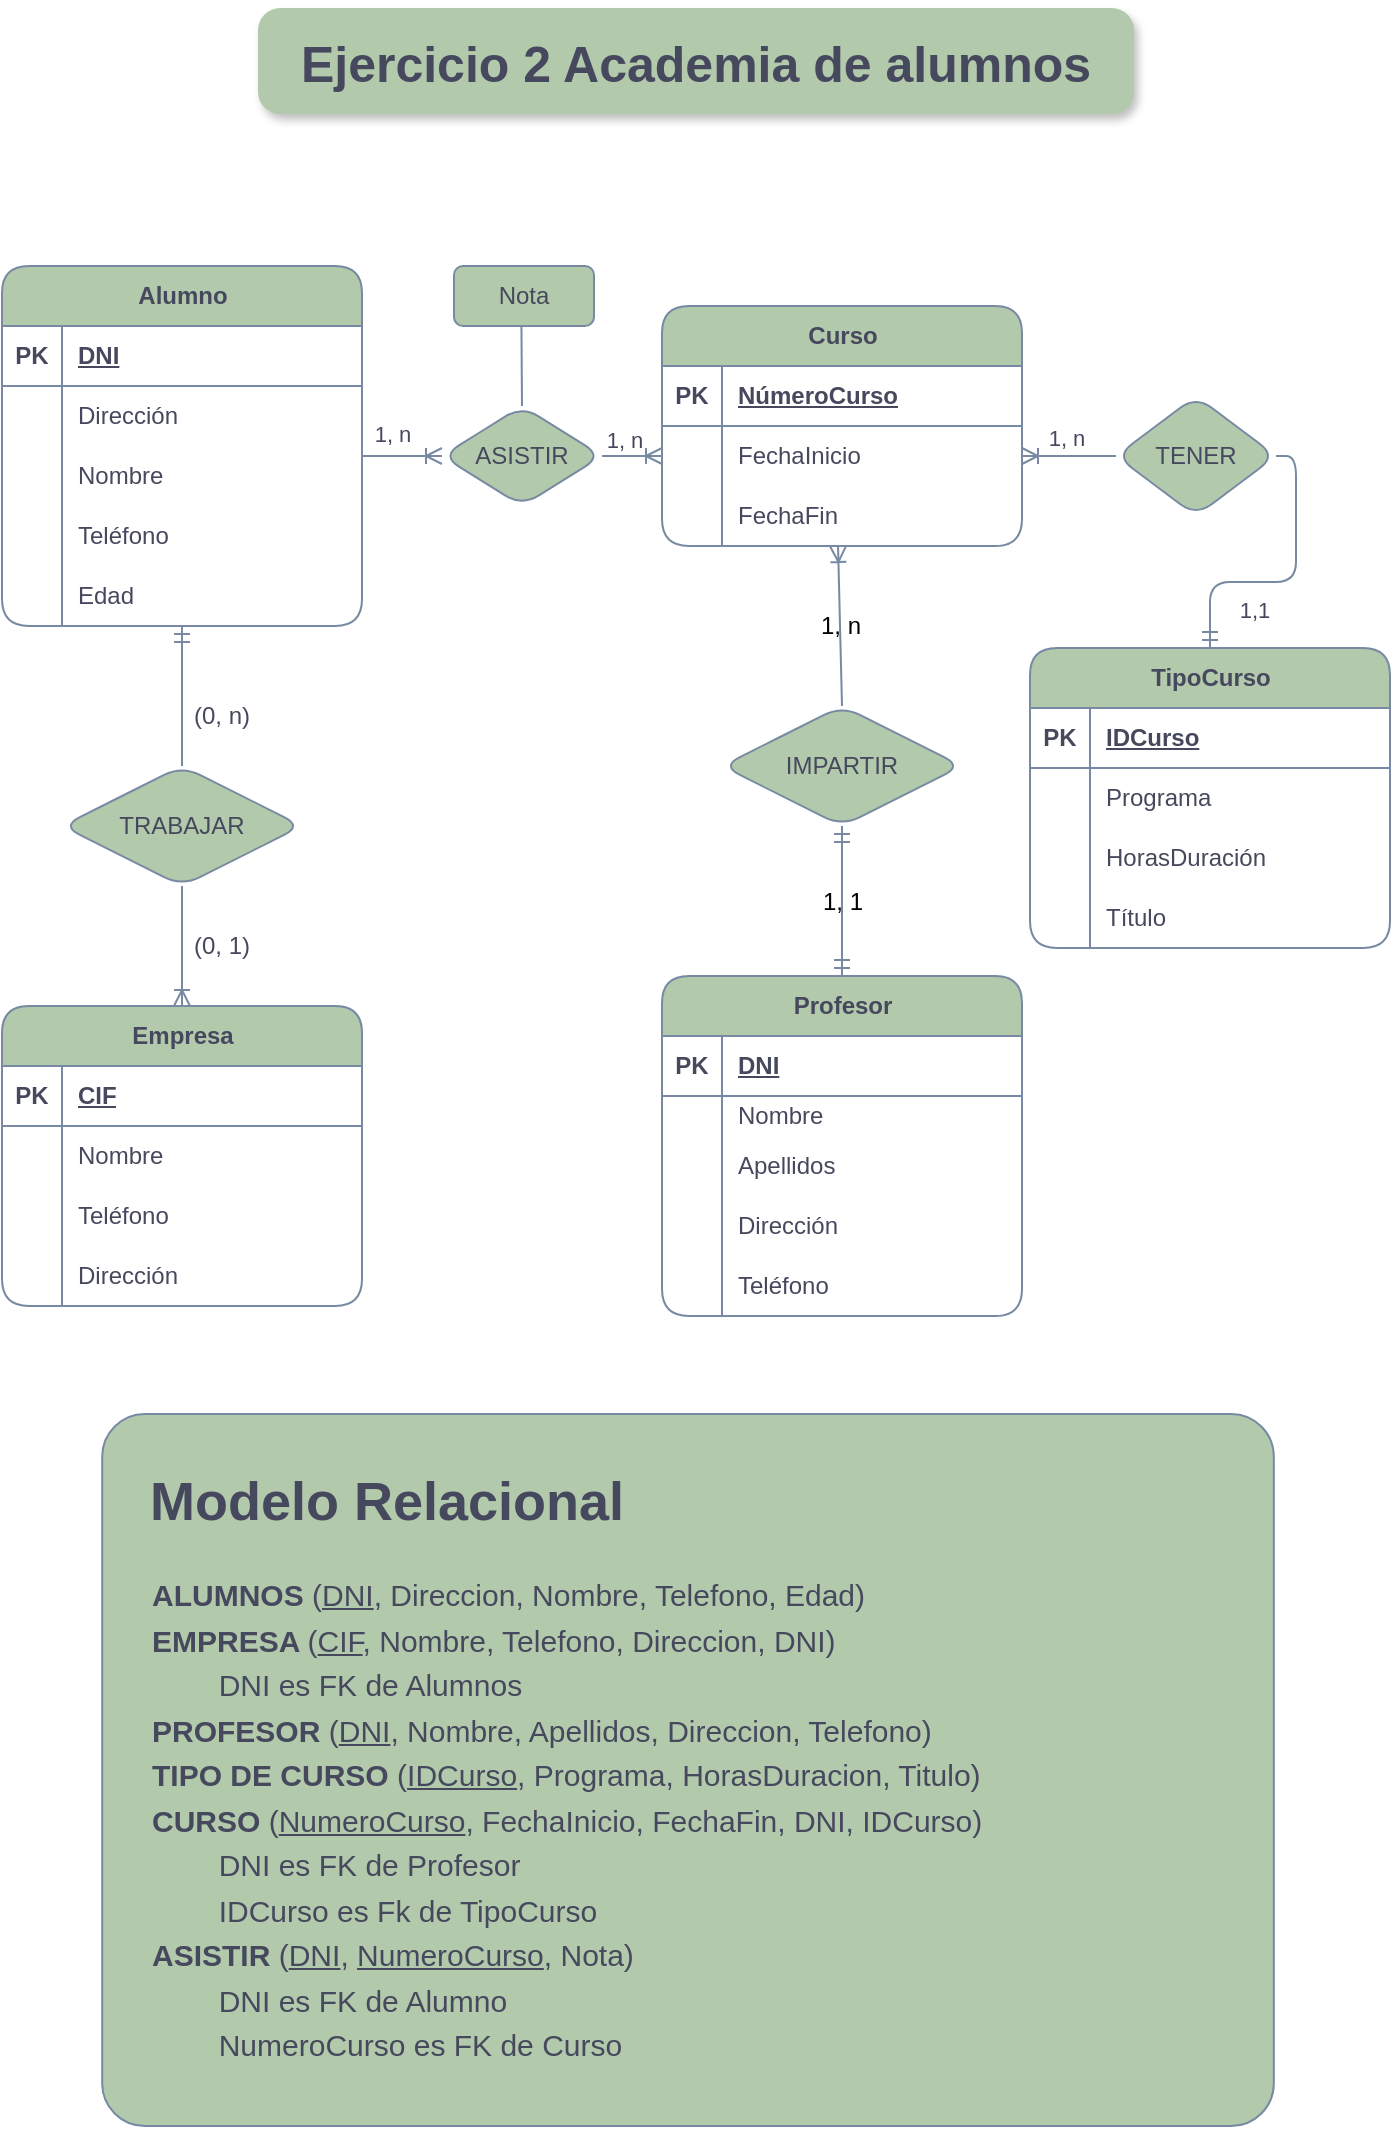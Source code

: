<mxfile version="21.0.10" type="google" pages="3"><diagram name="Ejercicio2_Academia" id="YOCoonEjCBwvatgJQ7ej"><mxGraphModel grid="0" page="1" gridSize="10" guides="1" tooltips="1" connect="1" arrows="1" fold="1" pageScale="1" pageWidth="827" pageHeight="1169" math="0" shadow="0"><root><mxCell id="0"/><mxCell id="1" parent="0"/><mxCell id="r4HsbDmuaWCkO1fBIPHp-1" value="Alumno" style="shape=table;startSize=30;container=1;collapsible=1;childLayout=tableLayout;fixedRows=1;rowLines=0;fontStyle=1;align=center;resizeLast=1;html=1;rounded=1;labelBackgroundColor=none;fillColor=#B2C9AB;strokeColor=#788AA3;fontColor=#46495D;movable=0;resizable=0;rotatable=0;deletable=0;editable=0;locked=1;connectable=0;" vertex="1" parent="1"><mxGeometry x="67" y="168" width="180" height="180" as="geometry"/></mxCell><mxCell id="r4HsbDmuaWCkO1fBIPHp-2" value="" style="shape=tableRow;horizontal=0;startSize=0;swimlaneHead=0;swimlaneBody=0;fillColor=none;collapsible=0;dropTarget=0;points=[[0,0.5],[1,0.5]];portConstraint=eastwest;top=0;left=0;right=0;bottom=1;rounded=1;labelBackgroundColor=none;strokeColor=#788AA3;fontColor=#46495D;movable=0;resizable=0;rotatable=0;deletable=0;editable=0;locked=1;connectable=0;" vertex="1" parent="r4HsbDmuaWCkO1fBIPHp-1"><mxGeometry y="30" width="180" height="30" as="geometry"/></mxCell><mxCell id="r4HsbDmuaWCkO1fBIPHp-3" value="PK" style="shape=partialRectangle;connectable=0;fillColor=none;top=0;left=0;bottom=0;right=0;fontStyle=1;overflow=hidden;whiteSpace=wrap;html=1;rounded=1;labelBackgroundColor=none;strokeColor=#788AA3;fontColor=#46495D;movable=0;resizable=0;rotatable=0;deletable=0;editable=0;locked=1;" vertex="1" parent="r4HsbDmuaWCkO1fBIPHp-2"><mxGeometry width="30" height="30" as="geometry"><mxRectangle width="30" height="30" as="alternateBounds"/></mxGeometry></mxCell><mxCell id="r4HsbDmuaWCkO1fBIPHp-4" value="DNI" style="shape=partialRectangle;connectable=0;fillColor=none;top=0;left=0;bottom=0;right=0;align=left;spacingLeft=6;fontStyle=5;overflow=hidden;whiteSpace=wrap;html=1;rounded=1;labelBackgroundColor=none;strokeColor=#788AA3;fontColor=#46495D;movable=0;resizable=0;rotatable=0;deletable=0;editable=0;locked=1;" vertex="1" parent="r4HsbDmuaWCkO1fBIPHp-2"><mxGeometry x="30" width="150" height="30" as="geometry"><mxRectangle width="150" height="30" as="alternateBounds"/></mxGeometry></mxCell><mxCell id="r4HsbDmuaWCkO1fBIPHp-5" value="" style="shape=tableRow;horizontal=0;startSize=0;swimlaneHead=0;swimlaneBody=0;fillColor=none;collapsible=0;dropTarget=0;points=[[0,0.5],[1,0.5]];portConstraint=eastwest;top=0;left=0;right=0;bottom=0;rounded=1;labelBackgroundColor=none;strokeColor=#788AA3;fontColor=#46495D;movable=0;resizable=0;rotatable=0;deletable=0;editable=0;locked=1;connectable=0;" vertex="1" parent="r4HsbDmuaWCkO1fBIPHp-1"><mxGeometry y="60" width="180" height="30" as="geometry"/></mxCell><mxCell id="r4HsbDmuaWCkO1fBIPHp-6" value="" style="shape=partialRectangle;connectable=0;fillColor=none;top=0;left=0;bottom=0;right=0;editable=0;overflow=hidden;whiteSpace=wrap;html=1;rounded=1;labelBackgroundColor=none;strokeColor=#788AA3;fontColor=#46495D;movable=0;resizable=0;rotatable=0;deletable=0;locked=1;" vertex="1" parent="r4HsbDmuaWCkO1fBIPHp-5"><mxGeometry width="30" height="30" as="geometry"><mxRectangle width="30" height="30" as="alternateBounds"/></mxGeometry></mxCell><mxCell id="r4HsbDmuaWCkO1fBIPHp-7" value="Dirección" style="shape=partialRectangle;connectable=0;fillColor=none;top=0;left=0;bottom=0;right=0;align=left;spacingLeft=6;overflow=hidden;whiteSpace=wrap;html=1;rounded=1;labelBackgroundColor=none;strokeColor=#788AA3;fontColor=#46495D;movable=0;resizable=0;rotatable=0;deletable=0;editable=0;locked=1;" vertex="1" parent="r4HsbDmuaWCkO1fBIPHp-5"><mxGeometry x="30" width="150" height="30" as="geometry"><mxRectangle width="150" height="30" as="alternateBounds"/></mxGeometry></mxCell><mxCell id="r4HsbDmuaWCkO1fBIPHp-8" value="" style="shape=tableRow;horizontal=0;startSize=0;swimlaneHead=0;swimlaneBody=0;fillColor=none;collapsible=0;dropTarget=0;points=[[0,0.5],[1,0.5]];portConstraint=eastwest;top=0;left=0;right=0;bottom=0;rounded=1;labelBackgroundColor=none;strokeColor=#788AA3;fontColor=#46495D;movable=0;resizable=0;rotatable=0;deletable=0;editable=0;locked=1;connectable=0;" vertex="1" parent="r4HsbDmuaWCkO1fBIPHp-1"><mxGeometry y="90" width="180" height="30" as="geometry"/></mxCell><mxCell id="r4HsbDmuaWCkO1fBIPHp-9" value="" style="shape=partialRectangle;connectable=0;fillColor=none;top=0;left=0;bottom=0;right=0;editable=0;overflow=hidden;whiteSpace=wrap;html=1;rounded=1;labelBackgroundColor=none;strokeColor=#788AA3;fontColor=#46495D;movable=0;resizable=0;rotatable=0;deletable=0;locked=1;" vertex="1" parent="r4HsbDmuaWCkO1fBIPHp-8"><mxGeometry width="30" height="30" as="geometry"><mxRectangle width="30" height="30" as="alternateBounds"/></mxGeometry></mxCell><mxCell id="r4HsbDmuaWCkO1fBIPHp-10" value="Nombre" style="shape=partialRectangle;connectable=0;fillColor=none;top=0;left=0;bottom=0;right=0;align=left;spacingLeft=6;overflow=hidden;whiteSpace=wrap;html=1;rounded=1;labelBackgroundColor=none;strokeColor=#788AA3;fontColor=#46495D;movable=0;resizable=0;rotatable=0;deletable=0;editable=0;locked=1;" vertex="1" parent="r4HsbDmuaWCkO1fBIPHp-8"><mxGeometry x="30" width="150" height="30" as="geometry"><mxRectangle width="150" height="30" as="alternateBounds"/></mxGeometry></mxCell><mxCell id="r4HsbDmuaWCkO1fBIPHp-11" value="" style="shape=tableRow;horizontal=0;startSize=0;swimlaneHead=0;swimlaneBody=0;fillColor=none;collapsible=0;dropTarget=0;points=[[0,0.5],[1,0.5]];portConstraint=eastwest;top=0;left=0;right=0;bottom=0;rounded=1;labelBackgroundColor=none;strokeColor=#788AA3;fontColor=#46495D;movable=0;resizable=0;rotatable=0;deletable=0;editable=0;locked=1;connectable=0;" vertex="1" parent="r4HsbDmuaWCkO1fBIPHp-1"><mxGeometry y="120" width="180" height="30" as="geometry"/></mxCell><mxCell id="r4HsbDmuaWCkO1fBIPHp-12" value="" style="shape=partialRectangle;connectable=0;fillColor=none;top=0;left=0;bottom=0;right=0;editable=0;overflow=hidden;whiteSpace=wrap;html=1;rounded=1;labelBackgroundColor=none;strokeColor=#788AA3;fontColor=#46495D;movable=0;resizable=0;rotatable=0;deletable=0;locked=1;" vertex="1" parent="r4HsbDmuaWCkO1fBIPHp-11"><mxGeometry width="30" height="30" as="geometry"><mxRectangle width="30" height="30" as="alternateBounds"/></mxGeometry></mxCell><mxCell id="r4HsbDmuaWCkO1fBIPHp-13" value="Teléfono" style="shape=partialRectangle;connectable=0;fillColor=none;top=0;left=0;bottom=0;right=0;align=left;spacingLeft=6;overflow=hidden;whiteSpace=wrap;html=1;rounded=1;labelBackgroundColor=none;strokeColor=#788AA3;fontColor=#46495D;movable=0;resizable=0;rotatable=0;deletable=0;editable=0;locked=1;" vertex="1" parent="r4HsbDmuaWCkO1fBIPHp-11"><mxGeometry x="30" width="150" height="30" as="geometry"><mxRectangle width="150" height="30" as="alternateBounds"/></mxGeometry></mxCell><mxCell id="r4HsbDmuaWCkO1fBIPHp-14" style="shape=tableRow;horizontal=0;startSize=0;swimlaneHead=0;swimlaneBody=0;fillColor=none;collapsible=0;dropTarget=0;points=[[0,0.5],[1,0.5]];portConstraint=eastwest;top=0;left=0;right=0;bottom=0;rounded=1;labelBackgroundColor=none;strokeColor=#788AA3;fontColor=#46495D;movable=0;resizable=0;rotatable=0;deletable=0;editable=0;locked=1;connectable=0;" vertex="1" parent="r4HsbDmuaWCkO1fBIPHp-1"><mxGeometry y="150" width="180" height="30" as="geometry"/></mxCell><mxCell id="r4HsbDmuaWCkO1fBIPHp-15" style="shape=partialRectangle;connectable=0;fillColor=none;top=0;left=0;bottom=0;right=0;editable=0;overflow=hidden;whiteSpace=wrap;html=1;rounded=1;labelBackgroundColor=none;strokeColor=#788AA3;fontColor=#46495D;movable=0;resizable=0;rotatable=0;deletable=0;locked=1;" vertex="1" parent="r4HsbDmuaWCkO1fBIPHp-14"><mxGeometry width="30" height="30" as="geometry"><mxRectangle width="30" height="30" as="alternateBounds"/></mxGeometry></mxCell><mxCell id="r4HsbDmuaWCkO1fBIPHp-16" value="Edad" style="shape=partialRectangle;connectable=0;fillColor=none;top=0;left=0;bottom=0;right=0;align=left;spacingLeft=6;overflow=hidden;whiteSpace=wrap;html=1;rounded=1;labelBackgroundColor=none;strokeColor=#788AA3;fontColor=#46495D;movable=0;resizable=0;rotatable=0;deletable=0;editable=0;locked=1;" vertex="1" parent="r4HsbDmuaWCkO1fBIPHp-14"><mxGeometry x="30" width="150" height="30" as="geometry"><mxRectangle width="150" height="30" as="alternateBounds"/></mxGeometry></mxCell><mxCell id="r4HsbDmuaWCkO1fBIPHp-17" value="Empresa" style="shape=table;startSize=30;container=1;collapsible=1;childLayout=tableLayout;fixedRows=1;rowLines=0;fontStyle=1;align=center;resizeLast=1;html=1;rounded=1;labelBackgroundColor=none;fillColor=#B2C9AB;strokeColor=#788AA3;fontColor=#46495D;movable=0;resizable=0;rotatable=0;deletable=0;editable=0;locked=1;connectable=0;" vertex="1" parent="1"><mxGeometry x="67" y="538" width="180" height="150" as="geometry"/></mxCell><mxCell id="r4HsbDmuaWCkO1fBIPHp-18" value="" style="shape=tableRow;horizontal=0;startSize=0;swimlaneHead=0;swimlaneBody=0;fillColor=none;collapsible=0;dropTarget=0;points=[[0,0.5],[1,0.5]];portConstraint=eastwest;top=0;left=0;right=0;bottom=1;rounded=1;labelBackgroundColor=none;strokeColor=#788AA3;fontColor=#46495D;movable=0;resizable=0;rotatable=0;deletable=0;editable=0;locked=1;connectable=0;" vertex="1" parent="r4HsbDmuaWCkO1fBIPHp-17"><mxGeometry y="30" width="180" height="30" as="geometry"/></mxCell><mxCell id="r4HsbDmuaWCkO1fBIPHp-19" value="PK" style="shape=partialRectangle;connectable=0;fillColor=none;top=0;left=0;bottom=0;right=0;fontStyle=1;overflow=hidden;whiteSpace=wrap;html=1;rounded=1;labelBackgroundColor=none;strokeColor=#788AA3;fontColor=#46495D;movable=0;resizable=0;rotatable=0;deletable=0;editable=0;locked=1;" vertex="1" parent="r4HsbDmuaWCkO1fBIPHp-18"><mxGeometry width="30" height="30" as="geometry"><mxRectangle width="30" height="30" as="alternateBounds"/></mxGeometry></mxCell><mxCell id="r4HsbDmuaWCkO1fBIPHp-20" value="CIF" style="shape=partialRectangle;connectable=0;fillColor=none;top=0;left=0;bottom=0;right=0;align=left;spacingLeft=6;fontStyle=5;overflow=hidden;whiteSpace=wrap;html=1;rounded=1;labelBackgroundColor=none;strokeColor=#788AA3;fontColor=#46495D;movable=0;resizable=0;rotatable=0;deletable=0;editable=0;locked=1;" vertex="1" parent="r4HsbDmuaWCkO1fBIPHp-18"><mxGeometry x="30" width="150" height="30" as="geometry"><mxRectangle width="150" height="30" as="alternateBounds"/></mxGeometry></mxCell><mxCell id="r4HsbDmuaWCkO1fBIPHp-21" value="" style="shape=tableRow;horizontal=0;startSize=0;swimlaneHead=0;swimlaneBody=0;fillColor=none;collapsible=0;dropTarget=0;points=[[0,0.5],[1,0.5]];portConstraint=eastwest;top=0;left=0;right=0;bottom=0;rounded=1;labelBackgroundColor=none;strokeColor=#788AA3;fontColor=#46495D;movable=0;resizable=0;rotatable=0;deletable=0;editable=0;locked=1;connectable=0;" vertex="1" parent="r4HsbDmuaWCkO1fBIPHp-17"><mxGeometry y="60" width="180" height="30" as="geometry"/></mxCell><mxCell id="r4HsbDmuaWCkO1fBIPHp-22" value="" style="shape=partialRectangle;connectable=0;fillColor=none;top=0;left=0;bottom=0;right=0;editable=0;overflow=hidden;whiteSpace=wrap;html=1;rounded=1;labelBackgroundColor=none;strokeColor=#788AA3;fontColor=#46495D;movable=0;resizable=0;rotatable=0;deletable=0;locked=1;" vertex="1" parent="r4HsbDmuaWCkO1fBIPHp-21"><mxGeometry width="30" height="30" as="geometry"><mxRectangle width="30" height="30" as="alternateBounds"/></mxGeometry></mxCell><mxCell id="r4HsbDmuaWCkO1fBIPHp-23" value="Nombre" style="shape=partialRectangle;connectable=0;fillColor=none;top=0;left=0;bottom=0;right=0;align=left;spacingLeft=6;overflow=hidden;whiteSpace=wrap;html=1;rounded=1;labelBackgroundColor=none;strokeColor=#788AA3;fontColor=#46495D;movable=0;resizable=0;rotatable=0;deletable=0;editable=0;locked=1;" vertex="1" parent="r4HsbDmuaWCkO1fBIPHp-21"><mxGeometry x="30" width="150" height="30" as="geometry"><mxRectangle width="150" height="30" as="alternateBounds"/></mxGeometry></mxCell><mxCell id="r4HsbDmuaWCkO1fBIPHp-24" value="" style="shape=tableRow;horizontal=0;startSize=0;swimlaneHead=0;swimlaneBody=0;fillColor=none;collapsible=0;dropTarget=0;points=[[0,0.5],[1,0.5]];portConstraint=eastwest;top=0;left=0;right=0;bottom=0;rounded=1;labelBackgroundColor=none;strokeColor=#788AA3;fontColor=#46495D;movable=0;resizable=0;rotatable=0;deletable=0;editable=0;locked=1;connectable=0;" vertex="1" parent="r4HsbDmuaWCkO1fBIPHp-17"><mxGeometry y="90" width="180" height="30" as="geometry"/></mxCell><mxCell id="r4HsbDmuaWCkO1fBIPHp-25" value="" style="shape=partialRectangle;connectable=0;fillColor=none;top=0;left=0;bottom=0;right=0;editable=0;overflow=hidden;whiteSpace=wrap;html=1;rounded=1;labelBackgroundColor=none;strokeColor=#788AA3;fontColor=#46495D;movable=0;resizable=0;rotatable=0;deletable=0;locked=1;" vertex="1" parent="r4HsbDmuaWCkO1fBIPHp-24"><mxGeometry width="30" height="30" as="geometry"><mxRectangle width="30" height="30" as="alternateBounds"/></mxGeometry></mxCell><mxCell id="r4HsbDmuaWCkO1fBIPHp-26" value="Teléfono" style="shape=partialRectangle;connectable=0;fillColor=none;top=0;left=0;bottom=0;right=0;align=left;spacingLeft=6;overflow=hidden;whiteSpace=wrap;html=1;rounded=1;labelBackgroundColor=none;strokeColor=#788AA3;fontColor=#46495D;movable=0;resizable=0;rotatable=0;deletable=0;editable=0;locked=1;" vertex="1" parent="r4HsbDmuaWCkO1fBIPHp-24"><mxGeometry x="30" width="150" height="30" as="geometry"><mxRectangle width="150" height="30" as="alternateBounds"/></mxGeometry></mxCell><mxCell id="r4HsbDmuaWCkO1fBIPHp-27" value="" style="shape=tableRow;horizontal=0;startSize=0;swimlaneHead=0;swimlaneBody=0;fillColor=none;collapsible=0;dropTarget=0;points=[[0,0.5],[1,0.5]];portConstraint=eastwest;top=0;left=0;right=0;bottom=0;rounded=1;labelBackgroundColor=none;strokeColor=#788AA3;fontColor=#46495D;movable=0;resizable=0;rotatable=0;deletable=0;editable=0;locked=1;connectable=0;" vertex="1" parent="r4HsbDmuaWCkO1fBIPHp-17"><mxGeometry y="120" width="180" height="30" as="geometry"/></mxCell><mxCell id="r4HsbDmuaWCkO1fBIPHp-28" value="" style="shape=partialRectangle;connectable=0;fillColor=none;top=0;left=0;bottom=0;right=0;editable=0;overflow=hidden;whiteSpace=wrap;html=1;rounded=1;labelBackgroundColor=none;strokeColor=#788AA3;fontColor=#46495D;movable=0;resizable=0;rotatable=0;deletable=0;locked=1;" vertex="1" parent="r4HsbDmuaWCkO1fBIPHp-27"><mxGeometry width="30" height="30" as="geometry"><mxRectangle width="30" height="30" as="alternateBounds"/></mxGeometry></mxCell><mxCell id="r4HsbDmuaWCkO1fBIPHp-29" value="Dirección" style="shape=partialRectangle;connectable=0;fillColor=none;top=0;left=0;bottom=0;right=0;align=left;spacingLeft=6;overflow=hidden;whiteSpace=wrap;html=1;rounded=1;labelBackgroundColor=none;strokeColor=#788AA3;fontColor=#46495D;movable=0;resizable=0;rotatable=0;deletable=0;editable=0;locked=1;" vertex="1" parent="r4HsbDmuaWCkO1fBIPHp-27"><mxGeometry x="30" width="150" height="30" as="geometry"><mxRectangle width="150" height="30" as="alternateBounds"/></mxGeometry></mxCell><mxCell id="r4HsbDmuaWCkO1fBIPHp-30" value="TipoCurso" style="shape=table;startSize=30;container=1;collapsible=1;childLayout=tableLayout;fixedRows=1;rowLines=0;fontStyle=1;align=center;resizeLast=1;html=1;rounded=1;labelBackgroundColor=none;fillColor=#B2C9AB;strokeColor=#788AA3;fontColor=#46495D;movable=0;resizable=0;rotatable=0;deletable=0;editable=0;locked=1;connectable=0;" vertex="1" parent="1"><mxGeometry x="581" y="359" width="180" height="150" as="geometry"/></mxCell><mxCell id="r4HsbDmuaWCkO1fBIPHp-31" value="" style="shape=tableRow;horizontal=0;startSize=0;swimlaneHead=0;swimlaneBody=0;fillColor=none;collapsible=0;dropTarget=0;points=[[0,0.5],[1,0.5]];portConstraint=eastwest;top=0;left=0;right=0;bottom=1;rounded=1;labelBackgroundColor=none;strokeColor=#788AA3;fontColor=#46495D;movable=0;resizable=0;rotatable=0;deletable=0;editable=0;locked=1;connectable=0;" vertex="1" parent="r4HsbDmuaWCkO1fBIPHp-30"><mxGeometry y="30" width="180" height="30" as="geometry"/></mxCell><mxCell id="r4HsbDmuaWCkO1fBIPHp-32" value="PK" style="shape=partialRectangle;connectable=0;fillColor=none;top=0;left=0;bottom=0;right=0;fontStyle=1;overflow=hidden;whiteSpace=wrap;html=1;rounded=1;labelBackgroundColor=none;strokeColor=#788AA3;fontColor=#46495D;movable=0;resizable=0;rotatable=0;deletable=0;editable=0;locked=1;" vertex="1" parent="r4HsbDmuaWCkO1fBIPHp-31"><mxGeometry width="30" height="30" as="geometry"><mxRectangle width="30" height="30" as="alternateBounds"/></mxGeometry></mxCell><mxCell id="r4HsbDmuaWCkO1fBIPHp-33" value="IDCurso" style="shape=partialRectangle;connectable=0;fillColor=none;top=0;left=0;bottom=0;right=0;align=left;spacingLeft=6;fontStyle=5;overflow=hidden;whiteSpace=wrap;html=1;rounded=1;labelBackgroundColor=none;strokeColor=#788AA3;fontColor=#46495D;movable=0;resizable=0;rotatable=0;deletable=0;editable=0;locked=1;" vertex="1" parent="r4HsbDmuaWCkO1fBIPHp-31"><mxGeometry x="30" width="150" height="30" as="geometry"><mxRectangle width="150" height="30" as="alternateBounds"/></mxGeometry></mxCell><mxCell id="r4HsbDmuaWCkO1fBIPHp-34" value="" style="shape=tableRow;horizontal=0;startSize=0;swimlaneHead=0;swimlaneBody=0;fillColor=none;collapsible=0;dropTarget=0;points=[[0,0.5],[1,0.5]];portConstraint=eastwest;top=0;left=0;right=0;bottom=0;rounded=1;labelBackgroundColor=none;strokeColor=#788AA3;fontColor=#46495D;movable=0;resizable=0;rotatable=0;deletable=0;editable=0;locked=1;connectable=0;" vertex="1" parent="r4HsbDmuaWCkO1fBIPHp-30"><mxGeometry y="60" width="180" height="30" as="geometry"/></mxCell><mxCell id="r4HsbDmuaWCkO1fBIPHp-35" value="" style="shape=partialRectangle;connectable=0;fillColor=none;top=0;left=0;bottom=0;right=0;editable=0;overflow=hidden;whiteSpace=wrap;html=1;rounded=1;labelBackgroundColor=none;strokeColor=#788AA3;fontColor=#46495D;movable=0;resizable=0;rotatable=0;deletable=0;locked=1;" vertex="1" parent="r4HsbDmuaWCkO1fBIPHp-34"><mxGeometry width="30" height="30" as="geometry"><mxRectangle width="30" height="30" as="alternateBounds"/></mxGeometry></mxCell><mxCell id="r4HsbDmuaWCkO1fBIPHp-36" value="Programa" style="shape=partialRectangle;connectable=0;fillColor=none;top=0;left=0;bottom=0;right=0;align=left;spacingLeft=6;overflow=hidden;whiteSpace=wrap;html=1;rounded=1;labelBackgroundColor=none;strokeColor=#788AA3;fontColor=#46495D;movable=0;resizable=0;rotatable=0;deletable=0;editable=0;locked=1;" vertex="1" parent="r4HsbDmuaWCkO1fBIPHp-34"><mxGeometry x="30" width="150" height="30" as="geometry"><mxRectangle width="150" height="30" as="alternateBounds"/></mxGeometry></mxCell><mxCell id="r4HsbDmuaWCkO1fBIPHp-37" value="" style="shape=tableRow;horizontal=0;startSize=0;swimlaneHead=0;swimlaneBody=0;fillColor=none;collapsible=0;dropTarget=0;points=[[0,0.5],[1,0.5]];portConstraint=eastwest;top=0;left=0;right=0;bottom=0;rounded=1;labelBackgroundColor=none;strokeColor=#788AA3;fontColor=#46495D;movable=0;resizable=0;rotatable=0;deletable=0;editable=0;locked=1;connectable=0;" vertex="1" parent="r4HsbDmuaWCkO1fBIPHp-30"><mxGeometry y="90" width="180" height="30" as="geometry"/></mxCell><mxCell id="r4HsbDmuaWCkO1fBIPHp-38" value="" style="shape=partialRectangle;connectable=0;fillColor=none;top=0;left=0;bottom=0;right=0;editable=0;overflow=hidden;whiteSpace=wrap;html=1;rounded=1;labelBackgroundColor=none;strokeColor=#788AA3;fontColor=#46495D;movable=0;resizable=0;rotatable=0;deletable=0;locked=1;" vertex="1" parent="r4HsbDmuaWCkO1fBIPHp-37"><mxGeometry width="30" height="30" as="geometry"><mxRectangle width="30" height="30" as="alternateBounds"/></mxGeometry></mxCell><mxCell id="r4HsbDmuaWCkO1fBIPHp-39" value="HorasDuración" style="shape=partialRectangle;connectable=0;fillColor=none;top=0;left=0;bottom=0;right=0;align=left;spacingLeft=6;overflow=hidden;whiteSpace=wrap;html=1;rounded=1;labelBackgroundColor=none;strokeColor=#788AA3;fontColor=#46495D;movable=0;resizable=0;rotatable=0;deletable=0;editable=0;locked=1;" vertex="1" parent="r4HsbDmuaWCkO1fBIPHp-37"><mxGeometry x="30" width="150" height="30" as="geometry"><mxRectangle width="150" height="30" as="alternateBounds"/></mxGeometry></mxCell><mxCell id="r4HsbDmuaWCkO1fBIPHp-40" value="" style="shape=tableRow;horizontal=0;startSize=0;swimlaneHead=0;swimlaneBody=0;fillColor=none;collapsible=0;dropTarget=0;points=[[0,0.5],[1,0.5]];portConstraint=eastwest;top=0;left=0;right=0;bottom=0;rounded=1;labelBackgroundColor=none;strokeColor=#788AA3;fontColor=#46495D;movable=0;resizable=0;rotatable=0;deletable=0;editable=0;locked=1;connectable=0;" vertex="1" parent="r4HsbDmuaWCkO1fBIPHp-30"><mxGeometry y="120" width="180" height="30" as="geometry"/></mxCell><mxCell id="r4HsbDmuaWCkO1fBIPHp-41" value="" style="shape=partialRectangle;connectable=0;fillColor=none;top=0;left=0;bottom=0;right=0;editable=0;overflow=hidden;whiteSpace=wrap;html=1;rounded=1;labelBackgroundColor=none;strokeColor=#788AA3;fontColor=#46495D;movable=0;resizable=0;rotatable=0;deletable=0;locked=1;" vertex="1" parent="r4HsbDmuaWCkO1fBIPHp-40"><mxGeometry width="30" height="30" as="geometry"><mxRectangle width="30" height="30" as="alternateBounds"/></mxGeometry></mxCell><mxCell id="r4HsbDmuaWCkO1fBIPHp-42" value="Título" style="shape=partialRectangle;connectable=0;fillColor=none;top=0;left=0;bottom=0;right=0;align=left;spacingLeft=6;overflow=hidden;whiteSpace=wrap;html=1;rounded=1;labelBackgroundColor=none;strokeColor=#788AA3;fontColor=#46495D;movable=0;resizable=0;rotatable=0;deletable=0;editable=0;locked=1;" vertex="1" parent="r4HsbDmuaWCkO1fBIPHp-40"><mxGeometry x="30" width="150" height="30" as="geometry"><mxRectangle width="150" height="30" as="alternateBounds"/></mxGeometry></mxCell><mxCell id="r4HsbDmuaWCkO1fBIPHp-43" value="Profesor" style="shape=table;startSize=30;container=1;collapsible=1;childLayout=tableLayout;fixedRows=1;rowLines=0;fontStyle=1;align=center;resizeLast=1;html=1;rounded=1;labelBackgroundColor=none;fillColor=#B2C9AB;strokeColor=#788AA3;fontColor=#46495D;movable=0;resizable=0;rotatable=0;deletable=0;editable=0;locked=1;connectable=0;" vertex="1" parent="1"><mxGeometry x="397" y="523" width="180" height="170" as="geometry"/></mxCell><mxCell id="r4HsbDmuaWCkO1fBIPHp-44" value="" style="shape=tableRow;horizontal=0;startSize=0;swimlaneHead=0;swimlaneBody=0;fillColor=none;collapsible=0;dropTarget=0;points=[[0,0.5],[1,0.5]];portConstraint=eastwest;top=0;left=0;right=0;bottom=1;rounded=1;labelBackgroundColor=none;strokeColor=#788AA3;fontColor=#46495D;movable=0;resizable=0;rotatable=0;deletable=0;editable=0;locked=1;connectable=0;" vertex="1" parent="r4HsbDmuaWCkO1fBIPHp-43"><mxGeometry y="30" width="180" height="30" as="geometry"/></mxCell><mxCell id="r4HsbDmuaWCkO1fBIPHp-45" value="PK" style="shape=partialRectangle;connectable=0;fillColor=none;top=0;left=0;bottom=0;right=0;fontStyle=1;overflow=hidden;whiteSpace=wrap;html=1;rounded=1;labelBackgroundColor=none;strokeColor=#788AA3;fontColor=#46495D;movable=0;resizable=0;rotatable=0;deletable=0;editable=0;locked=1;" vertex="1" parent="r4HsbDmuaWCkO1fBIPHp-44"><mxGeometry width="30" height="30" as="geometry"><mxRectangle width="30" height="30" as="alternateBounds"/></mxGeometry></mxCell><mxCell id="r4HsbDmuaWCkO1fBIPHp-46" value="DNI" style="shape=partialRectangle;connectable=0;fillColor=none;top=0;left=0;bottom=0;right=0;align=left;spacingLeft=6;fontStyle=5;overflow=hidden;whiteSpace=wrap;html=1;rounded=1;labelBackgroundColor=none;strokeColor=#788AA3;fontColor=#46495D;movable=0;resizable=0;rotatable=0;deletable=0;editable=0;locked=1;" vertex="1" parent="r4HsbDmuaWCkO1fBIPHp-44"><mxGeometry x="30" width="150" height="30" as="geometry"><mxRectangle width="150" height="30" as="alternateBounds"/></mxGeometry></mxCell><mxCell id="r4HsbDmuaWCkO1fBIPHp-47" value="" style="shape=tableRow;horizontal=0;startSize=0;swimlaneHead=0;swimlaneBody=0;fillColor=none;collapsible=0;dropTarget=0;points=[[0,0.5],[1,0.5]];portConstraint=eastwest;top=0;left=0;right=0;bottom=0;rounded=1;labelBackgroundColor=none;strokeColor=#788AA3;fontColor=#46495D;movable=0;resizable=0;rotatable=0;deletable=0;editable=0;locked=1;connectable=0;" vertex="1" parent="r4HsbDmuaWCkO1fBIPHp-43"><mxGeometry y="60" width="180" height="20" as="geometry"/></mxCell><mxCell id="r4HsbDmuaWCkO1fBIPHp-48" value="" style="shape=partialRectangle;connectable=0;fillColor=none;top=0;left=0;bottom=0;right=0;editable=0;overflow=hidden;whiteSpace=wrap;html=1;rounded=1;labelBackgroundColor=none;strokeColor=#788AA3;fontColor=#46495D;movable=0;resizable=0;rotatable=0;deletable=0;locked=1;" vertex="1" parent="r4HsbDmuaWCkO1fBIPHp-47"><mxGeometry width="30" height="20" as="geometry"><mxRectangle width="30" height="20" as="alternateBounds"/></mxGeometry></mxCell><mxCell id="r4HsbDmuaWCkO1fBIPHp-49" value="Nombre" style="shape=partialRectangle;connectable=0;fillColor=none;top=0;left=0;bottom=0;right=0;align=left;spacingLeft=6;overflow=hidden;whiteSpace=wrap;html=1;rounded=1;labelBackgroundColor=none;strokeColor=#788AA3;fontColor=#46495D;movable=0;resizable=0;rotatable=0;deletable=0;editable=0;locked=1;" vertex="1" parent="r4HsbDmuaWCkO1fBIPHp-47"><mxGeometry x="30" width="150" height="20" as="geometry"><mxRectangle width="150" height="20" as="alternateBounds"/></mxGeometry></mxCell><mxCell id="r4HsbDmuaWCkO1fBIPHp-50" value="" style="shape=tableRow;horizontal=0;startSize=0;swimlaneHead=0;swimlaneBody=0;fillColor=none;collapsible=0;dropTarget=0;points=[[0,0.5],[1,0.5]];portConstraint=eastwest;top=0;left=0;right=0;bottom=0;rounded=1;labelBackgroundColor=none;strokeColor=#788AA3;fontColor=#46495D;movable=0;resizable=0;rotatable=0;deletable=0;editable=0;locked=1;connectable=0;" vertex="1" parent="r4HsbDmuaWCkO1fBIPHp-43"><mxGeometry y="80" width="180" height="30" as="geometry"/></mxCell><mxCell id="r4HsbDmuaWCkO1fBIPHp-51" value="" style="shape=partialRectangle;connectable=0;fillColor=none;top=0;left=0;bottom=0;right=0;editable=0;overflow=hidden;whiteSpace=wrap;html=1;rounded=1;labelBackgroundColor=none;strokeColor=#788AA3;fontColor=#46495D;movable=0;resizable=0;rotatable=0;deletable=0;locked=1;" vertex="1" parent="r4HsbDmuaWCkO1fBIPHp-50"><mxGeometry width="30" height="30" as="geometry"><mxRectangle width="30" height="30" as="alternateBounds"/></mxGeometry></mxCell><mxCell id="r4HsbDmuaWCkO1fBIPHp-52" value="Apellidos" style="shape=partialRectangle;connectable=0;fillColor=none;top=0;left=0;bottom=0;right=0;align=left;spacingLeft=6;overflow=hidden;whiteSpace=wrap;html=1;rounded=1;labelBackgroundColor=none;strokeColor=#788AA3;fontColor=#46495D;movable=0;resizable=0;rotatable=0;deletable=0;editable=0;locked=1;" vertex="1" parent="r4HsbDmuaWCkO1fBIPHp-50"><mxGeometry x="30" width="150" height="30" as="geometry"><mxRectangle width="150" height="30" as="alternateBounds"/></mxGeometry></mxCell><mxCell id="r4HsbDmuaWCkO1fBIPHp-53" value="" style="shape=tableRow;horizontal=0;startSize=0;swimlaneHead=0;swimlaneBody=0;fillColor=none;collapsible=0;dropTarget=0;points=[[0,0.5],[1,0.5]];portConstraint=eastwest;top=0;left=0;right=0;bottom=0;rounded=1;labelBackgroundColor=none;strokeColor=#788AA3;fontColor=#46495D;movable=0;resizable=0;rotatable=0;deletable=0;editable=0;locked=1;connectable=0;" vertex="1" parent="r4HsbDmuaWCkO1fBIPHp-43"><mxGeometry y="110" width="180" height="30" as="geometry"/></mxCell><mxCell id="r4HsbDmuaWCkO1fBIPHp-54" value="" style="shape=partialRectangle;connectable=0;fillColor=none;top=0;left=0;bottom=0;right=0;editable=0;overflow=hidden;whiteSpace=wrap;html=1;rounded=1;labelBackgroundColor=none;strokeColor=#788AA3;fontColor=#46495D;movable=0;resizable=0;rotatable=0;deletable=0;locked=1;" vertex="1" parent="r4HsbDmuaWCkO1fBIPHp-53"><mxGeometry width="30" height="30" as="geometry"><mxRectangle width="30" height="30" as="alternateBounds"/></mxGeometry></mxCell><mxCell id="r4HsbDmuaWCkO1fBIPHp-55" value="Dirección" style="shape=partialRectangle;connectable=0;fillColor=none;top=0;left=0;bottom=0;right=0;align=left;spacingLeft=6;overflow=hidden;whiteSpace=wrap;html=1;rounded=1;labelBackgroundColor=none;strokeColor=#788AA3;fontColor=#46495D;movable=0;resizable=0;rotatable=0;deletable=0;editable=0;locked=1;" vertex="1" parent="r4HsbDmuaWCkO1fBIPHp-53"><mxGeometry x="30" width="150" height="30" as="geometry"><mxRectangle width="150" height="30" as="alternateBounds"/></mxGeometry></mxCell><mxCell id="r4HsbDmuaWCkO1fBIPHp-56" style="shape=tableRow;horizontal=0;startSize=0;swimlaneHead=0;swimlaneBody=0;fillColor=none;collapsible=0;dropTarget=0;points=[[0,0.5],[1,0.5]];portConstraint=eastwest;top=0;left=0;right=0;bottom=0;rounded=1;labelBackgroundColor=none;strokeColor=#788AA3;fontColor=#46495D;movable=0;resizable=0;rotatable=0;deletable=0;editable=0;locked=1;connectable=0;" vertex="1" parent="r4HsbDmuaWCkO1fBIPHp-43"><mxGeometry y="140" width="180" height="30" as="geometry"/></mxCell><mxCell id="r4HsbDmuaWCkO1fBIPHp-57" style="shape=partialRectangle;connectable=0;fillColor=none;top=0;left=0;bottom=0;right=0;editable=0;overflow=hidden;whiteSpace=wrap;html=1;rounded=1;labelBackgroundColor=none;strokeColor=#788AA3;fontColor=#46495D;movable=0;resizable=0;rotatable=0;deletable=0;locked=1;" vertex="1" parent="r4HsbDmuaWCkO1fBIPHp-56"><mxGeometry width="30" height="30" as="geometry"><mxRectangle width="30" height="30" as="alternateBounds"/></mxGeometry></mxCell><mxCell id="r4HsbDmuaWCkO1fBIPHp-58" value="Teléfono" style="shape=partialRectangle;connectable=0;fillColor=none;top=0;left=0;bottom=0;right=0;align=left;spacingLeft=6;overflow=hidden;whiteSpace=wrap;html=1;rounded=1;labelBackgroundColor=none;strokeColor=#788AA3;fontColor=#46495D;movable=0;resizable=0;rotatable=0;deletable=0;editable=0;locked=1;" vertex="1" parent="r4HsbDmuaWCkO1fBIPHp-56"><mxGeometry x="30" width="150" height="30" as="geometry"><mxRectangle width="150" height="30" as="alternateBounds"/></mxGeometry></mxCell><mxCell id="r4HsbDmuaWCkO1fBIPHp-59" value="Curso" style="shape=table;startSize=30;container=1;collapsible=1;childLayout=tableLayout;fixedRows=1;rowLines=0;fontStyle=1;align=center;resizeLast=1;html=1;rounded=1;labelBackgroundColor=none;fillColor=#B2C9AB;strokeColor=#788AA3;fontColor=#46495D;movable=0;resizable=0;rotatable=0;deletable=0;editable=0;locked=1;connectable=0;" vertex="1" parent="1"><mxGeometry x="397" y="188" width="180" height="120" as="geometry"/></mxCell><mxCell id="r4HsbDmuaWCkO1fBIPHp-60" value="" style="shape=tableRow;horizontal=0;startSize=0;swimlaneHead=0;swimlaneBody=0;fillColor=none;collapsible=0;dropTarget=0;points=[[0,0.5],[1,0.5]];portConstraint=eastwest;top=0;left=0;right=0;bottom=1;rounded=1;labelBackgroundColor=none;strokeColor=#788AA3;fontColor=#46495D;movable=0;resizable=0;rotatable=0;deletable=0;editable=0;locked=1;connectable=0;" vertex="1" parent="r4HsbDmuaWCkO1fBIPHp-59"><mxGeometry y="30" width="180" height="30" as="geometry"/></mxCell><mxCell id="r4HsbDmuaWCkO1fBIPHp-61" value="PK" style="shape=partialRectangle;connectable=0;fillColor=none;top=0;left=0;bottom=0;right=0;fontStyle=1;overflow=hidden;whiteSpace=wrap;html=1;rounded=1;labelBackgroundColor=none;strokeColor=#788AA3;fontColor=#46495D;movable=0;resizable=0;rotatable=0;deletable=0;editable=0;locked=1;" vertex="1" parent="r4HsbDmuaWCkO1fBIPHp-60"><mxGeometry width="30" height="30" as="geometry"><mxRectangle width="30" height="30" as="alternateBounds"/></mxGeometry></mxCell><mxCell id="r4HsbDmuaWCkO1fBIPHp-62" value="NúmeroCurso" style="shape=partialRectangle;connectable=0;fillColor=none;top=0;left=0;bottom=0;right=0;align=left;spacingLeft=6;fontStyle=5;overflow=hidden;whiteSpace=wrap;html=1;rounded=1;labelBackgroundColor=none;strokeColor=#788AA3;fontColor=#46495D;movable=0;resizable=0;rotatable=0;deletable=0;editable=0;locked=1;" vertex="1" parent="r4HsbDmuaWCkO1fBIPHp-60"><mxGeometry x="30" width="150" height="30" as="geometry"><mxRectangle width="150" height="30" as="alternateBounds"/></mxGeometry></mxCell><mxCell id="r4HsbDmuaWCkO1fBIPHp-63" value="" style="shape=tableRow;horizontal=0;startSize=0;swimlaneHead=0;swimlaneBody=0;fillColor=none;collapsible=0;dropTarget=0;points=[[0,0.5],[1,0.5]];portConstraint=eastwest;top=0;left=0;right=0;bottom=0;rounded=1;labelBackgroundColor=none;strokeColor=#788AA3;fontColor=#46495D;movable=0;resizable=0;rotatable=0;deletable=0;editable=0;locked=1;connectable=0;" vertex="1" parent="r4HsbDmuaWCkO1fBIPHp-59"><mxGeometry y="60" width="180" height="30" as="geometry"/></mxCell><mxCell id="r4HsbDmuaWCkO1fBIPHp-64" value="" style="shape=partialRectangle;connectable=0;fillColor=none;top=0;left=0;bottom=0;right=0;editable=0;overflow=hidden;whiteSpace=wrap;html=1;rounded=1;labelBackgroundColor=none;strokeColor=#788AA3;fontColor=#46495D;movable=0;resizable=0;rotatable=0;deletable=0;locked=1;" vertex="1" parent="r4HsbDmuaWCkO1fBIPHp-63"><mxGeometry width="30" height="30" as="geometry"><mxRectangle width="30" height="30" as="alternateBounds"/></mxGeometry></mxCell><mxCell id="r4HsbDmuaWCkO1fBIPHp-65" value="FechaInicio" style="shape=partialRectangle;connectable=0;fillColor=none;top=0;left=0;bottom=0;right=0;align=left;spacingLeft=6;overflow=hidden;whiteSpace=wrap;html=1;rounded=1;labelBackgroundColor=none;strokeColor=#788AA3;fontColor=#46495D;movable=0;resizable=0;rotatable=0;deletable=0;editable=0;locked=1;" vertex="1" parent="r4HsbDmuaWCkO1fBIPHp-63"><mxGeometry x="30" width="150" height="30" as="geometry"><mxRectangle width="150" height="30" as="alternateBounds"/></mxGeometry></mxCell><mxCell id="r4HsbDmuaWCkO1fBIPHp-66" value="" style="shape=tableRow;horizontal=0;startSize=0;swimlaneHead=0;swimlaneBody=0;fillColor=none;collapsible=0;dropTarget=0;points=[[0,0.5],[1,0.5]];portConstraint=eastwest;top=0;left=0;right=0;bottom=0;rounded=1;labelBackgroundColor=none;strokeColor=#788AA3;fontColor=#46495D;movable=0;resizable=0;rotatable=0;deletable=0;editable=0;locked=1;connectable=0;" vertex="1" parent="r4HsbDmuaWCkO1fBIPHp-59"><mxGeometry y="90" width="180" height="30" as="geometry"/></mxCell><mxCell id="r4HsbDmuaWCkO1fBIPHp-67" value="" style="shape=partialRectangle;connectable=0;fillColor=none;top=0;left=0;bottom=0;right=0;editable=0;overflow=hidden;whiteSpace=wrap;html=1;rounded=1;labelBackgroundColor=none;strokeColor=#788AA3;fontColor=#46495D;movable=0;resizable=0;rotatable=0;deletable=0;locked=1;" vertex="1" parent="r4HsbDmuaWCkO1fBIPHp-66"><mxGeometry width="30" height="30" as="geometry"><mxRectangle width="30" height="30" as="alternateBounds"/></mxGeometry></mxCell><mxCell id="r4HsbDmuaWCkO1fBIPHp-68" value="FechaFin" style="shape=partialRectangle;connectable=0;fillColor=none;top=0;left=0;bottom=0;right=0;align=left;spacingLeft=6;overflow=hidden;whiteSpace=wrap;html=1;rounded=1;labelBackgroundColor=none;strokeColor=#788AA3;fontColor=#46495D;movable=0;resizable=0;rotatable=0;deletable=0;editable=0;locked=1;" vertex="1" parent="r4HsbDmuaWCkO1fBIPHp-66"><mxGeometry x="30" width="150" height="30" as="geometry"><mxRectangle width="150" height="30" as="alternateBounds"/></mxGeometry></mxCell><mxCell id="r4HsbDmuaWCkO1fBIPHp-69" value="ASISTIR" style="shape=rhombus;perimeter=rhombusPerimeter;whiteSpace=wrap;html=1;align=center;rounded=1;labelBackgroundColor=none;fillColor=#B2C9AB;strokeColor=#788AA3;fontColor=#46495D;movable=0;resizable=0;rotatable=0;deletable=0;editable=0;locked=1;connectable=0;" vertex="1" parent="1"><mxGeometry x="287" y="238" width="80" height="50" as="geometry"/></mxCell><mxCell id="r4HsbDmuaWCkO1fBIPHp-70" value="" style="edgeStyle=entityRelationEdgeStyle;fontSize=12;html=1;endArrow=ERoneToMany;rounded=1;entryX=0;entryY=0.5;entryDx=0;entryDy=0;labelBackgroundColor=none;strokeColor=#788AA3;fontColor=default;movable=0;resizable=0;rotatable=0;deletable=0;editable=0;locked=1;connectable=0;" edge="1" parent="1" target="r4HsbDmuaWCkO1fBIPHp-69"><mxGeometry width="100" height="100" relative="1" as="geometry"><mxPoint x="247" y="263" as="sourcePoint"/><mxPoint x="267" y="358" as="targetPoint"/></mxGeometry></mxCell><mxCell id="r4HsbDmuaWCkO1fBIPHp-71" value="1, n" style="edgeLabel;html=1;align=center;verticalAlign=middle;resizable=0;points=[];rounded=1;labelBackgroundColor=none;fontColor=#46495D;movable=0;rotatable=0;deletable=0;editable=0;locked=1;connectable=0;" connectable="0" vertex="1" parent="r4HsbDmuaWCkO1fBIPHp-70"><mxGeometry x="0.143" y="-1" relative="1" as="geometry"><mxPoint y="-10" as="offset"/></mxGeometry></mxCell><mxCell id="r4HsbDmuaWCkO1fBIPHp-72" value="" style="edgeStyle=entityRelationEdgeStyle;fontSize=12;html=1;endArrow=ERoneToMany;rounded=1;exitX=1;exitY=0.5;exitDx=0;exitDy=0;entryX=0;entryY=0.5;entryDx=0;entryDy=0;labelBackgroundColor=none;strokeColor=#788AA3;fontColor=default;movable=0;resizable=0;rotatable=0;deletable=0;editable=0;locked=1;connectable=0;" edge="1" parent="1" source="r4HsbDmuaWCkO1fBIPHp-69" target="r4HsbDmuaWCkO1fBIPHp-63"><mxGeometry width="100" height="100" relative="1" as="geometry"><mxPoint x="547" y="438" as="sourcePoint"/><mxPoint x="647" y="338" as="targetPoint"/></mxGeometry></mxCell><mxCell id="r4HsbDmuaWCkO1fBIPHp-73" value="1, n" style="edgeLabel;html=1;align=center;verticalAlign=middle;resizable=0;points=[];rounded=1;labelBackgroundColor=none;fontColor=#46495D;movable=0;rotatable=0;deletable=0;editable=0;locked=1;connectable=0;" connectable="0" vertex="1" parent="r4HsbDmuaWCkO1fBIPHp-72"><mxGeometry x="0.371" y="-1" relative="1" as="geometry"><mxPoint x="9" y="-9" as="offset"/></mxGeometry></mxCell><mxCell id="r4HsbDmuaWCkO1fBIPHp-74" value="Nota" style="whiteSpace=wrap;html=1;align=center;rounded=1;labelBackgroundColor=none;fillColor=#B2C9AB;strokeColor=#788AA3;fontColor=#46495D;movable=0;resizable=0;rotatable=0;deletable=0;editable=0;locked=1;connectable=0;" vertex="1" parent="1"><mxGeometry x="293" y="168" width="70" height="30" as="geometry"/></mxCell><mxCell id="r4HsbDmuaWCkO1fBIPHp-75" value="" style="endArrow=none;html=1;rounded=1;labelBackgroundColor=none;strokeColor=#788AA3;fontColor=default;exitX=0.5;exitY=0;exitDx=0;exitDy=0;movable=0;resizable=0;rotatable=0;deletable=0;editable=0;locked=1;connectable=0;" edge="1" parent="1" source="r4HsbDmuaWCkO1fBIPHp-69"><mxGeometry relative="1" as="geometry"><mxPoint x="326.72" y="238" as="sourcePoint"/><mxPoint x="326.72" y="198" as="targetPoint"/></mxGeometry></mxCell><mxCell id="r4HsbDmuaWCkO1fBIPHp-76" value="TENER" style="shape=rhombus;perimeter=rhombusPerimeter;whiteSpace=wrap;html=1;align=center;rounded=1;labelBackgroundColor=none;fillColor=#B2C9AB;strokeColor=#788AA3;fontColor=#46495D;movable=0;resizable=0;rotatable=0;deletable=0;editable=0;locked=1;connectable=0;" vertex="1" parent="1"><mxGeometry x="624" y="233" width="80" height="60" as="geometry"/></mxCell><mxCell id="r4HsbDmuaWCkO1fBIPHp-77" value="" style="edgeStyle=orthogonalEdgeStyle;fontSize=12;html=1;endArrow=ERmandOne;startArrow=none;rounded=1;exitX=1;exitY=0.5;exitDx=0;exitDy=0;strokeColor=#788AA3;startFill=0;labelBackgroundColor=none;fontColor=default;entryX=0.5;entryY=0;entryDx=0;entryDy=0;movable=0;resizable=0;rotatable=0;deletable=0;editable=0;locked=1;connectable=0;" edge="1" parent="1" source="r4HsbDmuaWCkO1fBIPHp-76" target="r4HsbDmuaWCkO1fBIPHp-30"><mxGeometry width="100" height="100" relative="1" as="geometry"><mxPoint x="863" y="346" as="sourcePoint"/><mxPoint x="873" y="231" as="targetPoint"/></mxGeometry></mxCell><mxCell id="r4HsbDmuaWCkO1fBIPHp-78" value="1,1" style="edgeLabel;html=1;align=center;verticalAlign=middle;resizable=0;points=[];rounded=1;labelBackgroundColor=none;fontColor=#46495D;movable=0;rotatable=0;deletable=0;editable=0;locked=1;connectable=0;" connectable="0" vertex="1" parent="r4HsbDmuaWCkO1fBIPHp-77"><mxGeometry x="-0.1" y="-1" relative="1" as="geometry"><mxPoint x="-20" y="20" as="offset"/></mxGeometry></mxCell><mxCell id="r4HsbDmuaWCkO1fBIPHp-79" value="" style="edgeStyle=entityRelationEdgeStyle;fontSize=12;html=1;endArrow=none;endFill=0;rounded=1;entryX=0;entryY=0.5;entryDx=0;entryDy=0;exitX=1;exitY=0.5;exitDx=0;exitDy=0;startArrow=ERoneToMany;startFill=0;labelBackgroundColor=none;strokeColor=#788AA3;fontColor=default;movable=0;resizable=0;rotatable=0;deletable=0;editable=0;locked=1;connectable=0;" edge="1" parent="1" source="r4HsbDmuaWCkO1fBIPHp-63" target="r4HsbDmuaWCkO1fBIPHp-76"><mxGeometry width="100" height="100" relative="1" as="geometry"><mxPoint x="547" y="438" as="sourcePoint"/><mxPoint x="647" y="338" as="targetPoint"/></mxGeometry></mxCell><mxCell id="r4HsbDmuaWCkO1fBIPHp-80" value="1, n" style="edgeLabel;html=1;align=center;verticalAlign=middle;resizable=0;points=[];rounded=1;labelBackgroundColor=none;fontColor=#46495D;movable=0;rotatable=0;deletable=0;editable=0;locked=1;connectable=0;" connectable="0" vertex="1" parent="r4HsbDmuaWCkO1fBIPHp-79"><mxGeometry x="-0.233" y="1" relative="1" as="geometry"><mxPoint x="-6" y="-8" as="offset"/></mxGeometry></mxCell><mxCell id="r4HsbDmuaWCkO1fBIPHp-81" value="TRABAJAR" style="shape=rhombus;perimeter=rhombusPerimeter;whiteSpace=wrap;html=1;align=center;rounded=1;labelBackgroundColor=none;fillColor=#B2C9AB;strokeColor=#788AA3;fontColor=#46495D;movable=0;resizable=0;rotatable=0;deletable=0;editable=0;locked=1;connectable=0;" vertex="1" parent="1"><mxGeometry x="97" y="418" width="120" height="60" as="geometry"/></mxCell><mxCell id="r4HsbDmuaWCkO1fBIPHp-82" value="" style="fontSize=12;html=1;endArrow=none;rounded=1;exitX=0.5;exitY=0;exitDx=0;exitDy=0;entryX=0.5;entryY=1;entryDx=0;entryDy=0;startArrow=ERoneToMany;startFill=0;endFill=0;labelBackgroundColor=none;strokeColor=#788AA3;fontColor=default;movable=0;resizable=0;rotatable=0;deletable=0;editable=0;locked=1;connectable=0;" edge="1" parent="1" source="r4HsbDmuaWCkO1fBIPHp-17" target="r4HsbDmuaWCkO1fBIPHp-81"><mxGeometry width="100" height="100" relative="1" as="geometry"><mxPoint x="147" y="558" as="sourcePoint"/><mxPoint x="87" y="438" as="targetPoint"/></mxGeometry></mxCell><mxCell id="r4HsbDmuaWCkO1fBIPHp-83" value="" style="fontSize=12;html=1;endArrow=none;startArrow=ERmandOne;rounded=1;entryX=0.5;entryY=0;entryDx=0;entryDy=0;endFill=0;labelBackgroundColor=none;strokeColor=#788AA3;fontColor=default;movable=0;resizable=0;rotatable=0;deletable=0;editable=0;locked=1;connectable=0;" edge="1" parent="1" source="r4HsbDmuaWCkO1fBIPHp-14" target="r4HsbDmuaWCkO1fBIPHp-81"><mxGeometry width="100" height="100" relative="1" as="geometry"><mxPoint x="247" y="328" as="sourcePoint"/><mxPoint x="647" y="238" as="targetPoint"/></mxGeometry></mxCell><mxCell id="r4HsbDmuaWCkO1fBIPHp-84" value="IMPARTIR" style="shape=rhombus;perimeter=rhombusPerimeter;whiteSpace=wrap;html=1;align=center;rounded=1;labelBackgroundColor=none;fillColor=#B2C9AB;strokeColor=#788AA3;fontColor=#46495D;movable=0;resizable=0;rotatable=0;deletable=0;editable=0;locked=1;connectable=0;" vertex="1" parent="1"><mxGeometry x="427" y="388" width="120" height="60" as="geometry"/></mxCell><mxCell id="r4HsbDmuaWCkO1fBIPHp-85" value="1, 1" style="fontSize=12;html=1;endArrow=ERmandOne;startArrow=ERmandOne;rounded=1;entryX=0.5;entryY=1;entryDx=0;entryDy=0;elbow=vertical;exitX=0.5;exitY=0;exitDx=0;exitDy=0;labelBackgroundColor=none;strokeColor=#788AA3;fontColor=default;movable=0;resizable=0;rotatable=0;deletable=0;editable=0;locked=1;connectable=0;" edge="1" parent="1" source="r4HsbDmuaWCkO1fBIPHp-43" target="r4HsbDmuaWCkO1fBIPHp-84"><mxGeometry width="100" height="100" relative="1" as="geometry"><mxPoint x="507" y="668" as="sourcePoint"/><mxPoint x="427" y="538" as="targetPoint"/></mxGeometry></mxCell><mxCell id="r4HsbDmuaWCkO1fBIPHp-86" value="1, n" style="fontSize=12;html=1;endArrow=ERoneToMany;rounded=1;exitX=0.5;exitY=0;exitDx=0;exitDy=0;entryX=0.489;entryY=1;entryDx=0;entryDy=0;entryPerimeter=0;labelBackgroundColor=none;strokeColor=#788AA3;fontColor=default;movable=0;resizable=0;rotatable=0;deletable=0;editable=0;locked=1;connectable=0;" edge="1" parent="1" source="r4HsbDmuaWCkO1fBIPHp-84" target="r4HsbDmuaWCkO1fBIPHp-66"><mxGeometry width="100" height="100" relative="1" as="geometry"><mxPoint x="547" y="368" as="sourcePoint"/><mxPoint x="507" y="318" as="targetPoint"/></mxGeometry></mxCell><mxCell id="r4HsbDmuaWCkO1fBIPHp-87" value="(0, n)" style="text;html=1;strokeColor=none;fillColor=none;align=center;verticalAlign=middle;whiteSpace=wrap;rounded=1;labelBackgroundColor=none;fontColor=#46495D;movable=0;resizable=0;rotatable=0;deletable=0;editable=0;locked=1;connectable=0;" vertex="1" parent="1"><mxGeometry x="147" y="378" width="60" height="30" as="geometry"/></mxCell><mxCell id="r4HsbDmuaWCkO1fBIPHp-88" value="(0, 1)" style="text;html=1;strokeColor=none;fillColor=none;align=center;verticalAlign=middle;whiteSpace=wrap;rounded=1;labelBackgroundColor=none;fontColor=#46495D;movable=0;resizable=0;rotatable=0;deletable=0;editable=0;locked=1;connectable=0;" vertex="1" parent="1"><mxGeometry x="147" y="493" width="60" height="30" as="geometry"/></mxCell><mxCell id="r4HsbDmuaWCkO1fBIPHp-89" value="Ejercicio 2 Academia de alumnos" style="text;html=1;strokeColor=none;align=center;verticalAlign=middle;whiteSpace=wrap;rounded=1;fontStyle=1;fontSize=25;labelBackgroundColor=none;labelBorderColor=none;arcSize=21;shadow=1;fontColor=#46495D;fillColor=#B2C9AB;gradientDirection=north;" vertex="1" parent="1"><mxGeometry x="195" y="39" width="438" height="53" as="geometry"/></mxCell><mxCell id="I97Uw_Cfo5LUwyGi8mJm-1" value="" style="rounded=1;whiteSpace=wrap;html=1;fillColor=#B2C9AB;arcSize=6;noLabel=1;labelBackgroundColor=none;strokeColor=#788AA3;fontColor=#46495D;gradientDirection=north;strokeWidth=1;" vertex="1" parent="1"><mxGeometry x="117.09" y="742" width="585.83" height="356" as="geometry"/></mxCell><mxCell id="I97Uw_Cfo5LUwyGi8mJm-2" value="Modelo Relacional" style="text;html=1;strokeColor=none;fillColor=none;align=left;verticalAlign=middle;whiteSpace=wrap;rounded=1;fontSize=27;fontStyle=1;perimeterSpacing=0;labelBackgroundColor=none;fontColor=#46495D;" vertex="1" parent="1"><mxGeometry x="139" y="766" width="351" height="40" as="geometry"/></mxCell><mxCell id="I97Uw_Cfo5LUwyGi8mJm-3" value="&lt;div style=&quot;font-size: 15px; line-height: 150%;&quot;&gt;&lt;b&gt;ALUMNOS &lt;/b&gt;(&lt;u&gt;DNI&lt;/u&gt;, Direccion, Nombre, Telefono, Edad)&lt;/div&gt;&lt;div style=&quot;font-size: 15px; line-height: 150%;&quot;&gt;&lt;b&gt;EMPRESA &lt;/b&gt;(&lt;u&gt;CIF&lt;/u&gt;, Nombre, Telefono, Direccion, DNI)&lt;/div&gt;&lt;div style=&quot;font-size: 15px; line-height: 150%;&quot;&gt;&lt;span style=&quot;white-space: pre;&quot;&gt;&#9;&lt;/span&gt;DNI es FK de Alumnos&lt;br&gt;&lt;/div&gt;&lt;div style=&quot;font-size: 15px; line-height: 150%;&quot;&gt;&lt;b&gt;PROFESOR &lt;/b&gt;(&lt;u&gt;DNI&lt;/u&gt;, Nombre, Apellidos, Direccion, Telefono)&lt;/div&gt;&lt;div style=&quot;font-size: 15px; line-height: 150%;&quot;&gt;&lt;b&gt;TIPO DE CURSO&lt;/b&gt; (&lt;u&gt;IDCurso&lt;/u&gt;, Programa, HorasDuracion, Titulo)&lt;/div&gt;&lt;div style=&quot;font-size: 15px; line-height: 150%;&quot;&gt;&lt;b&gt;CURSO &lt;/b&gt;(&lt;u&gt;NumeroCurso&lt;/u&gt;, FechaInicio, FechaFin, DNI, IDCurso)&lt;/div&gt;&lt;div style=&quot;font-size: 15px; line-height: 150%;&quot;&gt;&lt;span style=&quot;white-space: pre;&quot;&gt;&#9;&lt;/span&gt;DNI es FK de Profesor&lt;/div&gt;&lt;div style=&quot;font-size: 15px; line-height: 150%;&quot;&gt;&lt;span style=&quot;white-space: pre;&quot;&gt;&#9;&lt;/span&gt;IDCurso es Fk de TipoCurso&lt;br&gt;&lt;/div&gt;&lt;div style=&quot;font-size: 15px; line-height: 150%;&quot;&gt;&lt;b&gt;ASISTIR &lt;/b&gt;(&lt;u&gt;DNI&lt;/u&gt;, &lt;u&gt;NumeroCurso&lt;/u&gt;, Nota)&lt;/div&gt;&lt;div style=&quot;font-size: 15px; line-height: 150%;&quot;&gt;&lt;span style=&quot;white-space: pre;&quot;&gt;&#9;&lt;/span&gt;DNI es FK de Alumno&lt;br&gt;&lt;/div&gt;&lt;div style=&quot;font-size: 15px; line-height: 150%;&quot;&gt;&lt;span style=&quot;white-space: pre;&quot;&gt;&#9;&lt;/span&gt;NumeroCurso es FK de Curso&lt;br&gt;&lt;/div&gt;" style="text;html=1;align=left;verticalAlign=top;resizable=1;points=[];autosize=1;strokeColor=none;fillColor=none;fontSize=15;imageAspect=1;editable=1;movable=1;rotatable=1;deletable=1;locked=0;connectable=1;labelBackgroundColor=none;fontColor=#46495D;rounded=1;" vertex="1" parent="1"><mxGeometry x="140" y="815" width="433" height="260" as="geometry"/></mxCell></root></mxGraphModel></diagram><diagram id="A256-rg9II8K80JqQeno" name="Ejercicio9_Recetas"><mxGraphModel grid="0" page="1" gridSize="10" guides="1" tooltips="1" connect="1" arrows="1" fold="1" pageScale="1" pageWidth="827" pageHeight="1169" math="0" shadow="0"><root><mxCell id="0"/><mxCell id="1" parent="0"/><mxCell id="6loI9RXb96b32uN-yrCB-1" value="" style="rounded=1;whiteSpace=wrap;html=1;fillColor=#B2C9AB;arcSize=6;noLabel=1;labelBackgroundColor=none;strokeColor=#9aa7ba;fontColor=#46495D;gradientDirection=north;strokeWidth=1;" vertex="1" parent="1"><mxGeometry x="117.09" y="758" width="585.83" height="306" as="geometry"/></mxCell><mxCell id="6loI9RXb96b32uN-yrCB-2" value="Recetas" style="shape=table;startSize=30;container=1;collapsible=1;childLayout=tableLayout;fixedRows=1;rowLines=0;fontStyle=1;align=center;resizeLast=1;html=1;labelBackgroundColor=none;rounded=1;movable=0;resizable=0;rotatable=0;deletable=0;editable=0;locked=1;connectable=0;fillColor=#B2C9AB;strokeColor=#788AA3;fontColor=#46495D;" vertex="1" parent="1"><mxGeometry x="528" y="290" width="180" height="120" as="geometry"/></mxCell><mxCell id="6loI9RXb96b32uN-yrCB-3" value="" style="shape=tableRow;horizontal=0;startSize=0;swimlaneHead=0;swimlaneBody=0;fillColor=none;collapsible=0;dropTarget=0;points=[[0,0.5],[1,0.5]];portConstraint=eastwest;top=0;left=0;right=0;bottom=1;labelBackgroundColor=none;rounded=1;strokeColor=#788AA3;fontColor=#46495D;movable=0;resizable=0;rotatable=0;deletable=0;editable=0;locked=1;connectable=0;" vertex="1" parent="6loI9RXb96b32uN-yrCB-2"><mxGeometry y="30" width="180" height="30" as="geometry"/></mxCell><mxCell id="6loI9RXb96b32uN-yrCB-4" value="PK" style="shape=partialRectangle;connectable=0;fillColor=none;top=0;left=0;bottom=0;right=0;fontStyle=1;overflow=hidden;whiteSpace=wrap;html=1;labelBackgroundColor=none;rounded=1;strokeColor=#788AA3;fontColor=#46495D;movable=0;resizable=0;rotatable=0;deletable=0;editable=0;locked=1;" vertex="1" parent="6loI9RXb96b32uN-yrCB-3"><mxGeometry width="40" height="30" as="geometry"><mxRectangle width="40" height="30" as="alternateBounds"/></mxGeometry></mxCell><mxCell id="6loI9RXb96b32uN-yrCB-5" value="RecetasID" style="shape=partialRectangle;connectable=0;fillColor=none;top=0;left=0;bottom=0;right=0;align=left;spacingLeft=6;fontStyle=5;overflow=hidden;whiteSpace=wrap;html=1;labelBackgroundColor=none;rounded=1;strokeColor=#788AA3;fontColor=#46495D;movable=0;resizable=0;rotatable=0;deletable=0;editable=0;locked=1;" vertex="1" parent="6loI9RXb96b32uN-yrCB-3"><mxGeometry x="40" width="140" height="30" as="geometry"><mxRectangle width="140" height="30" as="alternateBounds"/></mxGeometry></mxCell><mxCell id="6loI9RXb96b32uN-yrCB-6" value="" style="shape=tableRow;horizontal=0;startSize=0;swimlaneHead=0;swimlaneBody=0;fillColor=none;collapsible=0;dropTarget=0;points=[[0,0.5],[1,0.5]];portConstraint=eastwest;top=0;left=0;right=0;bottom=0;labelBackgroundColor=none;rounded=1;strokeColor=#788AA3;fontColor=#46495D;movable=0;resizable=0;rotatable=0;deletable=0;editable=0;locked=1;connectable=0;" vertex="1" parent="6loI9RXb96b32uN-yrCB-2"><mxGeometry y="60" width="180" height="30" as="geometry"/></mxCell><mxCell id="6loI9RXb96b32uN-yrCB-7" value="" style="shape=partialRectangle;connectable=0;fillColor=none;top=0;left=0;bottom=0;right=0;editable=0;overflow=hidden;whiteSpace=wrap;html=1;labelBackgroundColor=none;rounded=1;strokeColor=#788AA3;fontColor=#46495D;movable=0;resizable=0;rotatable=0;deletable=0;locked=1;" vertex="1" parent="6loI9RXb96b32uN-yrCB-6"><mxGeometry width="40" height="30" as="geometry"><mxRectangle width="40" height="30" as="alternateBounds"/></mxGeometry></mxCell><mxCell id="6loI9RXb96b32uN-yrCB-8" value="Nombre" style="shape=partialRectangle;connectable=0;fillColor=none;top=0;left=0;bottom=0;right=0;align=left;spacingLeft=6;overflow=hidden;whiteSpace=wrap;html=1;labelBackgroundColor=none;rounded=1;strokeColor=#788AA3;fontColor=#46495D;movable=0;resizable=0;rotatable=0;deletable=0;editable=0;locked=1;" vertex="1" parent="6loI9RXb96b32uN-yrCB-6"><mxGeometry x="40" width="140" height="30" as="geometry"><mxRectangle width="140" height="30" as="alternateBounds"/></mxGeometry></mxCell><mxCell id="6loI9RXb96b32uN-yrCB-9" value="" style="shape=tableRow;horizontal=0;startSize=0;swimlaneHead=0;swimlaneBody=0;fillColor=none;collapsible=0;dropTarget=0;points=[[0,0.5],[1,0.5]];portConstraint=eastwest;top=0;left=0;right=0;bottom=0;labelBackgroundColor=none;rounded=1;strokeColor=#788AA3;fontColor=#46495D;movable=0;resizable=0;rotatable=0;deletable=0;editable=0;locked=1;connectable=0;" vertex="1" parent="6loI9RXb96b32uN-yrCB-2"><mxGeometry y="90" width="180" height="30" as="geometry"/></mxCell><mxCell id="6loI9RXb96b32uN-yrCB-10" value="" style="shape=partialRectangle;connectable=0;fillColor=none;top=0;left=0;bottom=0;right=0;editable=0;overflow=hidden;whiteSpace=wrap;html=1;labelBackgroundColor=none;rounded=1;strokeColor=#788AA3;fontColor=#46495D;movable=0;resizable=0;rotatable=0;deletable=0;locked=1;" vertex="1" parent="6loI9RXb96b32uN-yrCB-9"><mxGeometry width="40" height="30" as="geometry"><mxRectangle width="40" height="30" as="alternateBounds"/></mxGeometry></mxCell><mxCell id="6loI9RXb96b32uN-yrCB-11" value="Duracion" style="shape=partialRectangle;connectable=0;fillColor=none;top=0;left=0;bottom=0;right=0;align=left;spacingLeft=6;overflow=hidden;whiteSpace=wrap;html=1;labelBackgroundColor=none;rounded=1;strokeColor=#788AA3;fontColor=#46495D;movable=0;resizable=0;rotatable=0;deletable=0;editable=0;locked=1;" vertex="1" parent="6loI9RXb96b32uN-yrCB-9"><mxGeometry x="40" width="140" height="30" as="geometry"><mxRectangle width="140" height="30" as="alternateBounds"/></mxGeometry></mxCell><mxCell id="6loI9RXb96b32uN-yrCB-12" value="Ingredientes" style="shape=table;startSize=30;container=1;collapsible=1;childLayout=tableLayout;fixedRows=1;rowLines=0;fontStyle=1;align=center;resizeLast=1;html=1;labelBackgroundColor=none;rounded=1;movable=0;resizable=0;rotatable=0;deletable=0;editable=0;locked=1;connectable=0;fillColor=#B2C9AB;strokeColor=#788AA3;fontColor=#46495D;" vertex="1" parent="1"><mxGeometry x="119" y="305" width="180" height="90" as="geometry"/></mxCell><mxCell id="6loI9RXb96b32uN-yrCB-13" value="" style="shape=tableRow;horizontal=0;startSize=0;swimlaneHead=0;swimlaneBody=0;fillColor=none;collapsible=0;dropTarget=0;points=[[0,0.5],[1,0.5]];portConstraint=eastwest;top=0;left=0;right=0;bottom=1;labelBackgroundColor=none;rounded=1;strokeColor=#788AA3;fontColor=#46495D;movable=0;resizable=0;rotatable=0;deletable=0;editable=0;locked=1;connectable=0;" vertex="1" parent="6loI9RXb96b32uN-yrCB-12"><mxGeometry y="30" width="180" height="30" as="geometry"/></mxCell><mxCell id="6loI9RXb96b32uN-yrCB-14" value="PK" style="shape=partialRectangle;connectable=0;fillColor=none;top=0;left=0;bottom=0;right=0;fontStyle=1;overflow=hidden;whiteSpace=wrap;html=1;labelBackgroundColor=none;rounded=1;strokeColor=#788AA3;fontColor=#46495D;movable=0;resizable=0;rotatable=0;deletable=0;editable=0;locked=1;" vertex="1" parent="6loI9RXb96b32uN-yrCB-13"><mxGeometry width="30" height="30" as="geometry"><mxRectangle width="30" height="30" as="alternateBounds"/></mxGeometry></mxCell><mxCell id="6loI9RXb96b32uN-yrCB-15" value="IngredienteID" style="shape=partialRectangle;connectable=0;fillColor=none;top=0;left=0;bottom=0;right=0;align=left;spacingLeft=6;fontStyle=5;overflow=hidden;whiteSpace=wrap;html=1;labelBackgroundColor=none;rounded=1;strokeColor=#788AA3;fontColor=#46495D;movable=0;resizable=0;rotatable=0;deletable=0;editable=0;locked=1;" vertex="1" parent="6loI9RXb96b32uN-yrCB-13"><mxGeometry x="30" width="150" height="30" as="geometry"><mxRectangle width="150" height="30" as="alternateBounds"/></mxGeometry></mxCell><mxCell id="6loI9RXb96b32uN-yrCB-16" value="" style="shape=tableRow;horizontal=0;startSize=0;swimlaneHead=0;swimlaneBody=0;fillColor=none;collapsible=0;dropTarget=0;points=[[0,0.5],[1,0.5]];portConstraint=eastwest;top=0;left=0;right=0;bottom=0;labelBackgroundColor=none;rounded=1;strokeColor=#788AA3;fontColor=#46495D;movable=0;resizable=0;rotatable=0;deletable=0;editable=0;locked=1;connectable=0;" vertex="1" parent="6loI9RXb96b32uN-yrCB-12"><mxGeometry y="60" width="180" height="30" as="geometry"/></mxCell><mxCell id="6loI9RXb96b32uN-yrCB-17" value="" style="shape=partialRectangle;connectable=0;fillColor=none;top=0;left=0;bottom=0;right=0;editable=0;overflow=hidden;whiteSpace=wrap;html=1;labelBackgroundColor=none;rounded=1;strokeColor=#788AA3;fontColor=#46495D;movable=0;resizable=0;rotatable=0;deletable=0;locked=1;" vertex="1" parent="6loI9RXb96b32uN-yrCB-16"><mxGeometry width="30" height="30" as="geometry"><mxRectangle width="30" height="30" as="alternateBounds"/></mxGeometry></mxCell><mxCell id="6loI9RXb96b32uN-yrCB-18" value="Nombre" style="shape=partialRectangle;connectable=0;fillColor=none;top=0;left=0;bottom=0;right=0;align=left;spacingLeft=6;overflow=hidden;whiteSpace=wrap;html=1;labelBackgroundColor=none;rounded=1;strokeColor=#788AA3;fontColor=#46495D;movable=0;resizable=0;rotatable=0;deletable=0;editable=0;locked=1;" vertex="1" parent="6loI9RXb96b32uN-yrCB-16"><mxGeometry x="30" width="150" height="30" as="geometry"><mxRectangle width="150" height="30" as="alternateBounds"/></mxGeometry></mxCell><mxCell id="6loI9RXb96b32uN-yrCB-19" value="Unidades" style="shape=table;startSize=30;container=1;collapsible=1;childLayout=tableLayout;fixedRows=1;rowLines=0;fontStyle=1;align=center;resizeLast=1;html=1;labelBackgroundColor=none;rounded=1;movable=0;resizable=0;rotatable=0;deletable=0;editable=0;locked=1;connectable=0;fillColor=#B2C9AB;strokeColor=#788AA3;fontColor=#46495D;" vertex="1" parent="1"><mxGeometry x="119" y="549" width="180" height="90" as="geometry"/></mxCell><mxCell id="6loI9RXb96b32uN-yrCB-20" value="" style="shape=tableRow;horizontal=0;startSize=0;swimlaneHead=0;swimlaneBody=0;fillColor=none;collapsible=0;dropTarget=0;points=[[0,0.5],[1,0.5]];portConstraint=eastwest;top=0;left=0;right=0;bottom=1;labelBackgroundColor=none;rounded=1;strokeColor=#788AA3;fontColor=#46495D;movable=0;resizable=0;rotatable=0;deletable=0;editable=0;locked=1;connectable=0;" vertex="1" parent="6loI9RXb96b32uN-yrCB-19"><mxGeometry y="30" width="180" height="30" as="geometry"/></mxCell><mxCell id="6loI9RXb96b32uN-yrCB-21" value="PK" style="shape=partialRectangle;connectable=0;fillColor=none;top=0;left=0;bottom=0;right=0;fontStyle=1;overflow=hidden;whiteSpace=wrap;html=1;labelBackgroundColor=none;rounded=1;strokeColor=#788AA3;fontColor=#46495D;movable=0;resizable=0;rotatable=0;deletable=0;editable=0;locked=1;" vertex="1" parent="6loI9RXb96b32uN-yrCB-20"><mxGeometry width="30" height="30" as="geometry"><mxRectangle width="30" height="30" as="alternateBounds"/></mxGeometry></mxCell><mxCell id="6loI9RXb96b32uN-yrCB-22" value="UnidadID" style="shape=partialRectangle;connectable=0;fillColor=none;top=0;left=0;bottom=0;right=0;align=left;spacingLeft=6;fontStyle=5;overflow=hidden;whiteSpace=wrap;html=1;labelBackgroundColor=none;rounded=1;strokeColor=#788AA3;fontColor=#46495D;movable=0;resizable=0;rotatable=0;deletable=0;editable=0;locked=1;" vertex="1" parent="6loI9RXb96b32uN-yrCB-20"><mxGeometry x="30" width="150" height="30" as="geometry"><mxRectangle width="150" height="30" as="alternateBounds"/></mxGeometry></mxCell><mxCell id="6loI9RXb96b32uN-yrCB-23" style="shape=tableRow;horizontal=0;startSize=0;swimlaneHead=0;swimlaneBody=0;fillColor=none;collapsible=0;dropTarget=0;points=[[0,0.5],[1,0.5]];portConstraint=eastwest;top=0;left=0;right=0;bottom=0;labelBackgroundColor=none;rounded=1;strokeColor=#788AA3;fontColor=#46495D;movable=0;resizable=0;rotatable=0;deletable=0;editable=0;locked=1;connectable=0;" vertex="1" parent="6loI9RXb96b32uN-yrCB-19"><mxGeometry y="60" width="180" height="30" as="geometry"/></mxCell><mxCell id="6loI9RXb96b32uN-yrCB-24" style="shape=partialRectangle;connectable=0;fillColor=none;top=0;left=0;bottom=0;right=0;editable=0;overflow=hidden;whiteSpace=wrap;html=1;labelBackgroundColor=none;rounded=1;strokeColor=#788AA3;fontColor=#46495D;movable=0;resizable=0;rotatable=0;deletable=0;locked=1;" vertex="1" parent="6loI9RXb96b32uN-yrCB-23"><mxGeometry width="30" height="30" as="geometry"><mxRectangle width="30" height="30" as="alternateBounds"/></mxGeometry></mxCell><mxCell id="6loI9RXb96b32uN-yrCB-25" value="&lt;span style=&quot;color: rgb(0, 0, 0); font-family: Helvetica; font-size: 12px; font-style: normal; font-variant-ligatures: normal; font-variant-caps: normal; font-weight: 400; letter-spacing: normal; orphans: 2; text-align: left; text-indent: 0px; text-transform: none; widows: 2; word-spacing: 0px; -webkit-text-stroke-width: 0px; text-decoration-thickness: initial; text-decoration-style: initial; text-decoration-color: initial; float: none; display: inline !important;&quot;&gt;Tipo&lt;/span&gt;" style="shape=partialRectangle;connectable=0;fillColor=none;top=0;left=0;bottom=0;right=0;align=left;spacingLeft=6;overflow=hidden;whiteSpace=wrap;html=1;labelBackgroundColor=none;rounded=1;strokeColor=#788AA3;fontColor=#46495D;movable=0;resizable=0;rotatable=0;deletable=0;editable=0;locked=1;" vertex="1" parent="6loI9RXb96b32uN-yrCB-23"><mxGeometry x="30" width="150" height="30" as="geometry"><mxRectangle width="150" height="30" as="alternateBounds"/></mxGeometry></mxCell><mxCell id="6loI9RXb96b32uN-yrCB-26" value="USAR" style="shape=rhombus;perimeter=rhombusPerimeter;whiteSpace=wrap;html=1;align=center;labelBackgroundColor=none;rounded=1;fillColor=#B2C9AB;strokeColor=#788AA3;fontColor=#46495D;movable=0;resizable=0;rotatable=0;deletable=0;editable=0;locked=1;connectable=0;" vertex="1" parent="1"><mxGeometry x="350" y="320" width="120" height="60" as="geometry"/></mxCell><mxCell id="6loI9RXb96b32uN-yrCB-27" value="MEDIR" style="shape=rhombus;perimeter=rhombusPerimeter;whiteSpace=wrap;html=1;align=center;labelBackgroundColor=none;rounded=1;fillColor=#B2C9AB;strokeColor=#788AA3;fontColor=#46495D;movable=0;resizable=0;rotatable=0;deletable=0;editable=0;locked=1;connectable=0;" vertex="1" parent="1"><mxGeometry x="149" y="445" width="120" height="60" as="geometry"/></mxCell><mxCell id="6loI9RXb96b32uN-yrCB-28" value="Plato" style="shape=table;startSize=30;container=1;collapsible=1;childLayout=tableLayout;fixedRows=1;rowLines=0;fontStyle=1;align=center;resizeLast=1;html=1;labelBackgroundColor=none;rounded=1;movable=0;resizable=0;rotatable=0;deletable=0;editable=0;locked=1;connectable=0;fillColor=#B2C9AB;strokeColor=#788AA3;fontColor=#46495D;" vertex="1" parent="1"><mxGeometry x="528" y="549" width="180" height="90" as="geometry"><mxRectangle x="765" y="479" width="64" height="30" as="alternateBounds"/></mxGeometry></mxCell><mxCell id="6loI9RXb96b32uN-yrCB-29" value="" style="shape=tableRow;horizontal=0;startSize=0;swimlaneHead=0;swimlaneBody=0;fillColor=none;collapsible=0;dropTarget=0;points=[[0,0.5],[1,0.5]];portConstraint=eastwest;top=0;left=0;right=0;bottom=1;labelBackgroundColor=none;rounded=1;strokeColor=#788AA3;fontColor=#46495D;movable=0;resizable=0;rotatable=0;deletable=0;editable=0;locked=1;connectable=0;" vertex="1" parent="6loI9RXb96b32uN-yrCB-28"><mxGeometry y="30" width="180" height="30" as="geometry"/></mxCell><mxCell id="6loI9RXb96b32uN-yrCB-30" value="PK" style="shape=partialRectangle;connectable=0;fillColor=none;top=0;left=0;bottom=0;right=0;fontStyle=1;overflow=hidden;whiteSpace=wrap;html=1;labelBackgroundColor=none;rounded=1;strokeColor=#788AA3;fontColor=#46495D;movable=0;resizable=0;rotatable=0;deletable=0;editable=0;locked=1;" vertex="1" parent="6loI9RXb96b32uN-yrCB-29"><mxGeometry width="30" height="30" as="geometry"><mxRectangle width="30" height="30" as="alternateBounds"/></mxGeometry></mxCell><mxCell id="6loI9RXb96b32uN-yrCB-31" value="PlatoID" style="shape=partialRectangle;connectable=0;fillColor=none;top=0;left=0;bottom=0;right=0;align=left;spacingLeft=6;fontStyle=5;overflow=hidden;whiteSpace=wrap;html=1;labelBackgroundColor=none;rounded=1;strokeColor=#788AA3;fontColor=#46495D;movable=0;resizable=0;rotatable=0;deletable=0;editable=0;locked=1;" vertex="1" parent="6loI9RXb96b32uN-yrCB-29"><mxGeometry x="30" width="150" height="30" as="geometry"><mxRectangle width="150" height="30" as="alternateBounds"/></mxGeometry></mxCell><mxCell id="6loI9RXb96b32uN-yrCB-32" value="" style="shape=tableRow;horizontal=0;startSize=0;swimlaneHead=0;swimlaneBody=0;fillColor=none;collapsible=0;dropTarget=0;points=[[0,0.5],[1,0.5]];portConstraint=eastwest;top=0;left=0;right=0;bottom=0;labelBackgroundColor=none;rounded=1;strokeColor=#788AA3;fontColor=#46495D;movable=0;resizable=0;rotatable=0;deletable=0;editable=0;locked=1;connectable=0;" vertex="1" parent="6loI9RXb96b32uN-yrCB-28"><mxGeometry y="60" width="180" height="30" as="geometry"/></mxCell><mxCell id="6loI9RXb96b32uN-yrCB-33" value="" style="shape=partialRectangle;connectable=0;fillColor=none;top=0;left=0;bottom=0;right=0;editable=0;overflow=hidden;whiteSpace=wrap;html=1;labelBackgroundColor=none;rounded=1;strokeColor=#788AA3;fontColor=#46495D;movable=0;resizable=0;rotatable=0;deletable=0;locked=1;" vertex="1" parent="6loI9RXb96b32uN-yrCB-32"><mxGeometry width="30" height="30" as="geometry"><mxRectangle width="30" height="30" as="alternateBounds"/></mxGeometry></mxCell><mxCell id="6loI9RXb96b32uN-yrCB-34" value="Nombre" style="shape=partialRectangle;connectable=0;fillColor=none;top=0;left=0;bottom=0;right=0;align=left;spacingLeft=6;overflow=hidden;whiteSpace=wrap;html=1;labelBackgroundColor=none;rounded=1;strokeColor=#788AA3;fontColor=#46495D;movable=0;resizable=0;rotatable=0;deletable=0;editable=0;locked=1;" vertex="1" parent="6loI9RXb96b32uN-yrCB-32"><mxGeometry x="30" width="150" height="30" as="geometry"><mxRectangle width="150" height="30" as="alternateBounds"/></mxGeometry></mxCell><mxCell id="6loI9RXb96b32uN-yrCB-35" value="" style="fontSize=12;html=1;endArrow=none;endFill=0;rounded=1;entryX=0.5;entryY=0;entryDx=0;entryDy=0;exitX=0.501;exitY=1.043;exitDx=0;exitDy=0;exitPerimeter=0;labelBackgroundColor=none;fontColor=default;strokeColor=#788AA3;movable=0;resizable=0;rotatable=0;deletable=0;editable=0;locked=1;connectable=0;" edge="1" parent="1" source="6loI9RXb96b32uN-yrCB-16" target="6loI9RXb96b32uN-yrCB-27"><mxGeometry width="100" height="100" relative="1" as="geometry"><mxPoint x="229" y="419" as="sourcePoint"/><mxPoint x="449" y="459" as="targetPoint"/></mxGeometry></mxCell><mxCell id="6loI9RXb96b32uN-yrCB-36" value="" style="edgeStyle=orthogonalEdgeStyle;fontSize=12;html=1;endArrow=none;startArrow=none;rounded=1;exitX=0.5;exitY=1;exitDx=0;exitDy=0;entryX=0.5;entryY=0;entryDx=0;entryDy=0;startFill=0;endFill=0;labelBackgroundColor=none;fontColor=default;strokeColor=#788AA3;movable=0;resizable=0;rotatable=0;deletable=0;editable=0;locked=1;connectable=0;" edge="1" parent="1" source="6loI9RXb96b32uN-yrCB-27" target="6loI9RXb96b32uN-yrCB-19"><mxGeometry width="100" height="100" relative="1" as="geometry"><mxPoint x="209" y="629" as="sourcePoint"/><mxPoint x="309" y="529" as="targetPoint"/></mxGeometry></mxCell><mxCell id="6loI9RXb96b32uN-yrCB-37" style="rounded=1;orthogonalLoop=1;jettySize=auto;html=1;exitX=0.5;exitY=0;exitDx=0;exitDy=0;endArrow=none;endFill=0;labelBackgroundColor=none;fontColor=default;strokeColor=#788AA3;movable=0;resizable=0;rotatable=0;deletable=0;editable=0;locked=1;connectable=0;" edge="1" parent="1" source="6loI9RXb96b32uN-yrCB-39"><mxGeometry relative="1" as="geometry"><mxPoint x="618" y="409" as="targetPoint"/></mxGeometry></mxCell><mxCell id="6loI9RXb96b32uN-yrCB-38" style="rounded=1;orthogonalLoop=1;jettySize=auto;html=1;exitX=0.5;exitY=1;exitDx=0;exitDy=0;entryX=0.5;entryY=0;entryDx=0;entryDy=0;endArrow=none;endFill=0;labelBackgroundColor=none;fontColor=default;strokeColor=#788AA3;movable=0;resizable=0;rotatable=0;deletable=0;editable=0;locked=1;connectable=0;" edge="1" parent="1" source="6loI9RXb96b32uN-yrCB-39" target="6loI9RXb96b32uN-yrCB-28"><mxGeometry relative="1" as="geometry"/></mxCell><mxCell id="6loI9RXb96b32uN-yrCB-39" value="TENER" style="shape=rhombus;perimeter=rhombusPerimeter;whiteSpace=wrap;html=1;align=center;labelBackgroundColor=none;rounded=1;fillColor=#B2C9AB;strokeColor=#788AA3;fontColor=#46495D;movable=0;resizable=0;rotatable=0;deletable=0;editable=0;locked=1;connectable=0;" vertex="1" parent="1"><mxGeometry x="558" y="445" width="120" height="60" as="geometry"/></mxCell><mxCell id="6loI9RXb96b32uN-yrCB-40" value="" style="endArrow=none;html=1;rounded=1;exitX=1;exitY=0.5;exitDx=0;exitDy=0;entryX=0;entryY=0.5;entryDx=0;entryDy=0;labelBackgroundColor=none;fontColor=default;strokeColor=#788AA3;movable=0;resizable=0;rotatable=0;deletable=0;editable=0;locked=1;connectable=0;" edge="1" parent="1" source="6loI9RXb96b32uN-yrCB-13" target="6loI9RXb96b32uN-yrCB-26"><mxGeometry relative="1" as="geometry"><mxPoint x="248" y="419" as="sourcePoint"/><mxPoint x="408" y="419" as="targetPoint"/></mxGeometry></mxCell><mxCell id="6loI9RXb96b32uN-yrCB-41" value="" style="endArrow=none;html=1;rounded=1;exitX=1;exitY=0.5;exitDx=0;exitDy=0;entryX=-0.006;entryY=0;entryDx=0;entryDy=0;entryPerimeter=0;labelBackgroundColor=none;fontColor=default;strokeColor=#788AA3;movable=0;resizable=0;rotatable=0;deletable=0;editable=0;locked=1;connectable=0;" edge="1" parent="1" source="6loI9RXb96b32uN-yrCB-26" target="6loI9RXb96b32uN-yrCB-6"><mxGeometry relative="1" as="geometry"><mxPoint x="468" y="399" as="sourcePoint"/><mxPoint x="628" y="399" as="targetPoint"/></mxGeometry></mxCell><mxCell id="6loI9RXb96b32uN-yrCB-42" value="Cantidad" style="whiteSpace=wrap;html=1;align=center;labelBackgroundColor=none;rounded=1;fillColor=#B2C9AB;strokeColor=#788AA3;fontColor=#46495D;movable=0;resizable=0;rotatable=0;deletable=0;editable=0;locked=1;connectable=0;" vertex="1" parent="1"><mxGeometry x="360" y="250" width="100" height="40" as="geometry"/></mxCell><mxCell id="6loI9RXb96b32uN-yrCB-43" value="" style="endArrow=none;html=1;rounded=1;exitX=0.5;exitY=1;exitDx=0;exitDy=0;labelBackgroundColor=none;fontColor=default;strokeColor=#788AA3;movable=0;resizable=0;rotatable=0;deletable=0;editable=0;locked=1;connectable=0;" edge="1" parent="1" source="6loI9RXb96b32uN-yrCB-42"><mxGeometry relative="1" as="geometry"><mxPoint x="410" y="299" as="sourcePoint"/><mxPoint x="410" y="319" as="targetPoint"/></mxGeometry></mxCell><mxCell id="6loI9RXb96b32uN-yrCB-44" value="(1,1)" style="text;html=1;strokeColor=none;fillColor=none;align=center;verticalAlign=middle;whiteSpace=wrap;rounded=1;labelBackgroundColor=none;fontColor=#46495D;movable=0;resizable=0;rotatable=0;deletable=0;editable=0;locked=1;connectable=0;" vertex="1" parent="1"><mxGeometry x="608" y="417" width="60" height="30" as="geometry"/></mxCell><mxCell id="6loI9RXb96b32uN-yrCB-45" value="(0, n)" style="text;html=1;strokeColor=none;fillColor=none;align=center;verticalAlign=middle;whiteSpace=wrap;rounded=1;labelBackgroundColor=none;fontColor=#46495D;movable=0;resizable=0;rotatable=0;deletable=0;editable=0;locked=1;connectable=0;" vertex="1" parent="1"><mxGeometry x="608" y="511" width="60" height="30" as="geometry"/></mxCell><mxCell id="6loI9RXb96b32uN-yrCB-46" value="(0, n)" style="text;html=1;strokeColor=none;fillColor=none;align=center;verticalAlign=middle;whiteSpace=wrap;rounded=1;labelBackgroundColor=none;fontColor=#46495D;movable=0;resizable=0;rotatable=0;deletable=0;editable=0;locked=1;connectable=0;" vertex="1" parent="1"><mxGeometry x="468" y="324" width="60" height="30" as="geometry"/></mxCell><mxCell id="6loI9RXb96b32uN-yrCB-47" value="(0, n)" style="text;html=1;strokeColor=none;fillColor=none;align=center;verticalAlign=middle;whiteSpace=wrap;rounded=1;labelBackgroundColor=none;fontColor=#46495D;movable=0;resizable=0;rotatable=0;deletable=0;editable=0;locked=1;connectable=0;" vertex="1" parent="1"><mxGeometry x="296" y="324" width="60" height="30" as="geometry"/></mxCell><mxCell id="6loI9RXb96b32uN-yrCB-48" value="(0, n)" style="text;html=1;strokeColor=none;fillColor=none;align=center;verticalAlign=middle;whiteSpace=wrap;rounded=1;labelBackgroundColor=none;fontColor=#46495D;movable=0;resizable=0;rotatable=0;deletable=0;editable=0;locked=1;connectable=0;" vertex="1" parent="1"><mxGeometry x="197" y="410" width="60" height="30" as="geometry"/></mxCell><mxCell id="6loI9RXb96b32uN-yrCB-49" value="(1, 1)" style="text;html=1;strokeColor=none;fillColor=none;align=center;verticalAlign=middle;whiteSpace=wrap;rounded=1;labelBackgroundColor=none;fontColor=#46495D;movable=0;resizable=0;rotatable=0;deletable=0;editable=0;locked=1;connectable=0;" vertex="1" parent="1"><mxGeometry x="199" y="511" width="60" height="30" as="geometry"/></mxCell><mxCell id="6loI9RXb96b32uN-yrCB-50" value="Ejercicio 9 Recetas de cocina" style="text;html=1;strokeColor=none;align=center;verticalAlign=middle;whiteSpace=wrap;rounded=1;fontStyle=1;fontSize=25;labelBackgroundColor=none;labelBorderColor=none;arcSize=21;shadow=1;fontColor=#46495D;fillColor=#B2C9AB;gradientDirection=north;" vertex="1" parent="1"><mxGeometry x="195" y="100" width="438" height="53" as="geometry"/></mxCell><mxCell id="6loI9RXb96b32uN-yrCB-51" value="Modelo Relacional" style="text;html=1;strokeColor=none;fillColor=none;align=left;verticalAlign=middle;whiteSpace=wrap;rounded=1;fontSize=27;fontStyle=1;perimeterSpacing=0;labelBackgroundColor=none;fontColor=#46495D;" vertex="1" parent="1"><mxGeometry x="139" y="778" width="351" height="40" as="geometry"/></mxCell><mxCell id="6loI9RXb96b32uN-yrCB-52" value="&lt;div style=&quot;font-size: 15px; line-height: 150%;&quot;&gt;&lt;b style=&quot;border-color: var(--border-color);&quot;&gt;INGREDIENTES&amp;nbsp;&lt;/b&gt;(&lt;u style=&quot;border-color: var(--border-color);&quot;&gt;IngredienteID&lt;/u&gt;, Nombre, Tipo)&lt;b&gt;&lt;br&gt;&lt;/b&gt;&lt;/div&gt;&lt;div style=&quot;font-size: 15px; line-height: 150%;&quot;&gt;&lt;b&gt;UNIDADES &lt;/b&gt;(&lt;u&gt;UnidadID&lt;/u&gt;, Tipo)&lt;/div&gt;&lt;blockquote style=&quot;margin: 0 0 0 40px; border: none; padding: 0px;&quot;&gt;&lt;div style=&quot;font-size: 15px; line-height: 150%;&quot;&gt;IngredienteID es FK de Ingredientes&lt;/div&gt;&lt;/blockquote&gt;&lt;div style=&quot;font-size: 15px; line-height: 150%;&quot;&gt;&lt;b style=&quot;border-color: var(--border-color);&quot;&gt;PLATO&lt;/b&gt;&amp;nbsp;(&lt;u&gt;PlatoID&lt;/u&gt;, Nombre)&lt;br&gt;&lt;/div&gt;&lt;div style=&quot;font-size: 15px; line-height: 150%;&quot;&gt;&lt;b&gt;RECETA &lt;/b&gt;(&lt;u&gt;RecetasID&lt;/u&gt;, Nombre, Duración, PlatoID)&lt;span style=&quot;white-space: pre;&quot;&gt;&#9;&lt;/span&gt;&lt;/div&gt;&lt;div style=&quot;font-size: 15px; line-height: 150%;&quot;&gt;&lt;span style=&quot;&quot;&gt;&#9;&lt;/span&gt;&lt;span style=&quot;&quot;&gt;&#9;&lt;/span&gt;&lt;span style=&quot;white-space: pre;&quot;&gt;&#9;&lt;/span&gt;PlatoID es FK de Plato&lt;/div&gt;&lt;div style=&quot;font-size: 15px; line-height: 150%;&quot;&gt;&lt;b&gt;USAR&amp;nbsp;&lt;/b&gt;(&lt;u&gt;IngredientesID&lt;/u&gt;, &lt;u&gt;RecetasID&lt;/u&gt;, Cantidad)&lt;/div&gt;&lt;div style=&quot;font-size: 15px; line-height: 150%;&quot;&gt;&lt;span style=&quot;&quot;&gt;&#9;&lt;/span&gt;&lt;span style=&quot;&quot;&gt;&#9;&lt;/span&gt;&lt;span style=&quot;white-space: pre;&quot;&gt;&#9;&lt;/span&gt;IngredientesID es FK de Ingredientes&lt;br&gt;&lt;/div&gt;&lt;div style=&quot;font-size: 15px; line-height: 150%;&quot;&gt;&lt;span style=&quot;&quot;&gt;&#9;&lt;/span&gt;&lt;span style=&quot;&quot;&gt;&#9;&lt;/span&gt;&lt;span style=&quot;white-space: pre;&quot;&gt;&#9;&lt;/span&gt;RecetasID es FK de Recetas&lt;br&gt;&lt;/div&gt;" style="text;html=1;align=left;verticalAlign=top;resizable=1;points=[];autosize=1;strokeColor=none;fillColor=none;fontSize=15;imageAspect=1;editable=1;movable=1;rotatable=1;deletable=1;locked=0;connectable=1;labelBackgroundColor=none;fontColor=#46495D;rounded=1;" vertex="1" parent="1"><mxGeometry x="140" y="827" width="385" height="215" as="geometry"/></mxCell></root></mxGraphModel></diagram><diagram id="hC1-c_P7UMOfn6IJt0FV" name="Ejercicio14_Red_Social"><mxGraphModel grid="0" page="1" gridSize="10" guides="1" tooltips="1" connect="1" arrows="1" fold="1" pageScale="1" pageWidth="827" pageHeight="1169" math="0" shadow="0"><root><mxCell id="0"/><mxCell id="1" parent="0"/><mxCell id="IwtA0egQRkBgG-Q3smD1-1" value="Usuarios" style="shape=table;startSize=30;container=1;collapsible=1;childLayout=tableLayout;fixedRows=1;rowLines=0;fontStyle=1;align=center;resizeLast=1;html=1;rounded=1;labelBackgroundColor=none;fillColor=#B2C9AB;strokeColor=#788AA3;fontColor=#46495D;movable=0;resizable=0;rotatable=0;deletable=0;editable=0;locked=1;connectable=0;" vertex="1" parent="1"><mxGeometry x="496" y="407" width="180" height="180" as="geometry"/></mxCell><mxCell id="IwtA0egQRkBgG-Q3smD1-2" value="" style="shape=tableRow;horizontal=0;startSize=0;swimlaneHead=0;swimlaneBody=0;fillColor=none;collapsible=0;dropTarget=0;points=[[0,0.5],[1,0.5]];portConstraint=eastwest;top=0;left=0;right=0;bottom=1;rounded=1;labelBackgroundColor=none;strokeColor=#788AA3;fontColor=#46495D;movable=0;resizable=0;rotatable=0;deletable=0;editable=0;locked=1;connectable=0;" vertex="1" parent="IwtA0egQRkBgG-Q3smD1-1"><mxGeometry y="30" width="180" height="30" as="geometry"/></mxCell><mxCell id="IwtA0egQRkBgG-Q3smD1-3" value="PK" style="shape=partialRectangle;connectable=0;fillColor=none;top=0;left=0;bottom=0;right=0;fontStyle=1;overflow=hidden;whiteSpace=wrap;html=1;rounded=1;labelBackgroundColor=none;strokeColor=#788AA3;fontColor=#46495D;movable=0;resizable=0;rotatable=0;deletable=0;editable=0;locked=1;" vertex="1" parent="IwtA0egQRkBgG-Q3smD1-2"><mxGeometry width="30" height="30" as="geometry"><mxRectangle width="30" height="30" as="alternateBounds"/></mxGeometry></mxCell><mxCell id="IwtA0egQRkBgG-Q3smD1-4" value="UsuariosID" style="shape=partialRectangle;connectable=0;fillColor=none;top=0;left=0;bottom=0;right=0;align=left;spacingLeft=6;fontStyle=5;overflow=hidden;whiteSpace=wrap;html=1;rounded=1;labelBackgroundColor=none;strokeColor=#788AA3;fontColor=#46495D;movable=0;resizable=0;rotatable=0;deletable=0;editable=0;locked=1;" vertex="1" parent="IwtA0egQRkBgG-Q3smD1-2"><mxGeometry x="30" width="150" height="30" as="geometry"><mxRectangle width="150" height="30" as="alternateBounds"/></mxGeometry></mxCell><mxCell id="IwtA0egQRkBgG-Q3smD1-5" value="" style="shape=tableRow;horizontal=0;startSize=0;swimlaneHead=0;swimlaneBody=0;fillColor=none;collapsible=0;dropTarget=0;points=[[0,0.5],[1,0.5]];portConstraint=eastwest;top=0;left=0;right=0;bottom=0;rounded=1;labelBackgroundColor=none;strokeColor=#788AA3;fontColor=#46495D;movable=0;resizable=0;rotatable=0;deletable=0;editable=0;locked=1;connectable=0;" vertex="1" parent="IwtA0egQRkBgG-Q3smD1-1"><mxGeometry y="60" width="180" height="30" as="geometry"/></mxCell><mxCell id="IwtA0egQRkBgG-Q3smD1-6" value="" style="shape=partialRectangle;connectable=0;fillColor=none;top=0;left=0;bottom=0;right=0;editable=0;overflow=hidden;whiteSpace=wrap;html=1;rounded=1;labelBackgroundColor=none;strokeColor=#788AA3;fontColor=#46495D;movable=0;resizable=0;rotatable=0;deletable=0;locked=1;" vertex="1" parent="IwtA0egQRkBgG-Q3smD1-5"><mxGeometry width="30" height="30" as="geometry"><mxRectangle width="30" height="30" as="alternateBounds"/></mxGeometry></mxCell><mxCell id="IwtA0egQRkBgG-Q3smD1-7" value="Contraseña" style="shape=partialRectangle;connectable=0;fillColor=none;top=0;left=0;bottom=0;right=0;align=left;spacingLeft=6;overflow=hidden;whiteSpace=wrap;html=1;rounded=1;labelBackgroundColor=none;strokeColor=#788AA3;fontColor=#46495D;movable=0;resizable=0;rotatable=0;deletable=0;editable=0;locked=1;" vertex="1" parent="IwtA0egQRkBgG-Q3smD1-5"><mxGeometry x="30" width="150" height="30" as="geometry"><mxRectangle width="150" height="30" as="alternateBounds"/></mxGeometry></mxCell><mxCell id="IwtA0egQRkBgG-Q3smD1-8" value="" style="shape=tableRow;horizontal=0;startSize=0;swimlaneHead=0;swimlaneBody=0;fillColor=none;collapsible=0;dropTarget=0;points=[[0,0.5],[1,0.5]];portConstraint=eastwest;top=0;left=0;right=0;bottom=0;rounded=1;labelBackgroundColor=none;strokeColor=#788AA3;fontColor=#46495D;movable=0;resizable=0;rotatable=0;deletable=0;editable=0;locked=1;connectable=0;" vertex="1" parent="IwtA0egQRkBgG-Q3smD1-1"><mxGeometry y="90" width="180" height="30" as="geometry"/></mxCell><mxCell id="IwtA0egQRkBgG-Q3smD1-9" value="" style="shape=partialRectangle;connectable=0;fillColor=none;top=0;left=0;bottom=0;right=0;editable=0;overflow=hidden;whiteSpace=wrap;html=1;rounded=1;labelBackgroundColor=none;strokeColor=#788AA3;fontColor=#46495D;movable=0;resizable=0;rotatable=0;deletable=0;locked=1;" vertex="1" parent="IwtA0egQRkBgG-Q3smD1-8"><mxGeometry width="30" height="30" as="geometry"><mxRectangle width="30" height="30" as="alternateBounds"/></mxGeometry></mxCell><mxCell id="IwtA0egQRkBgG-Q3smD1-10" value="Nombre" style="shape=partialRectangle;connectable=0;fillColor=none;top=0;left=0;bottom=0;right=0;align=left;spacingLeft=6;overflow=hidden;whiteSpace=wrap;html=1;rounded=1;labelBackgroundColor=none;strokeColor=#788AA3;fontColor=#46495D;movable=0;resizable=0;rotatable=0;deletable=0;editable=0;locked=1;" vertex="1" parent="IwtA0egQRkBgG-Q3smD1-8"><mxGeometry x="30" width="150" height="30" as="geometry"><mxRectangle width="150" height="30" as="alternateBounds"/></mxGeometry></mxCell><mxCell id="IwtA0egQRkBgG-Q3smD1-11" value="" style="shape=tableRow;horizontal=0;startSize=0;swimlaneHead=0;swimlaneBody=0;fillColor=none;collapsible=0;dropTarget=0;points=[[0,0.5],[1,0.5]];portConstraint=eastwest;top=0;left=0;right=0;bottom=0;rounded=1;labelBackgroundColor=none;strokeColor=#788AA3;fontColor=#46495D;movable=0;resizable=0;rotatable=0;deletable=0;editable=0;locked=1;connectable=0;" vertex="1" parent="IwtA0egQRkBgG-Q3smD1-1"><mxGeometry y="120" width="180" height="30" as="geometry"/></mxCell><mxCell id="IwtA0egQRkBgG-Q3smD1-12" value="" style="shape=partialRectangle;connectable=0;fillColor=none;top=0;left=0;bottom=0;right=0;editable=0;overflow=hidden;whiteSpace=wrap;html=1;rounded=1;labelBackgroundColor=none;strokeColor=#788AA3;fontColor=#46495D;movable=0;resizable=0;rotatable=0;deletable=0;locked=1;" vertex="1" parent="IwtA0egQRkBgG-Q3smD1-11"><mxGeometry width="30" height="30" as="geometry"><mxRectangle width="30" height="30" as="alternateBounds"/></mxGeometry></mxCell><mxCell id="IwtA0egQRkBgG-Q3smD1-13" value="Apellidos" style="shape=partialRectangle;connectable=0;fillColor=none;top=0;left=0;bottom=0;right=0;align=left;spacingLeft=6;overflow=hidden;whiteSpace=wrap;html=1;rounded=1;labelBackgroundColor=none;strokeColor=#788AA3;fontColor=#46495D;movable=0;resizable=0;rotatable=0;deletable=0;editable=0;locked=1;" vertex="1" parent="IwtA0egQRkBgG-Q3smD1-11"><mxGeometry x="30" width="150" height="30" as="geometry"><mxRectangle width="150" height="30" as="alternateBounds"/></mxGeometry></mxCell><mxCell id="IwtA0egQRkBgG-Q3smD1-14" style="shape=tableRow;horizontal=0;startSize=0;swimlaneHead=0;swimlaneBody=0;fillColor=none;collapsible=0;dropTarget=0;points=[[0,0.5],[1,0.5]];portConstraint=eastwest;top=0;left=0;right=0;bottom=0;rounded=1;labelBackgroundColor=none;strokeColor=#788AA3;fontColor=#46495D;movable=0;resizable=0;rotatable=0;deletable=0;editable=0;locked=1;connectable=0;" vertex="1" parent="IwtA0egQRkBgG-Q3smD1-1"><mxGeometry y="150" width="180" height="30" as="geometry"/></mxCell><mxCell id="IwtA0egQRkBgG-Q3smD1-15" style="shape=partialRectangle;connectable=0;fillColor=none;top=0;left=0;bottom=0;right=0;editable=0;overflow=hidden;whiteSpace=wrap;html=1;rounded=1;labelBackgroundColor=none;strokeColor=#788AA3;fontColor=#46495D;movable=0;resizable=0;rotatable=0;deletable=0;locked=1;" vertex="1" parent="IwtA0egQRkBgG-Q3smD1-14"><mxGeometry width="30" height="30" as="geometry"><mxRectangle width="30" height="30" as="alternateBounds"/></mxGeometry></mxCell><mxCell id="IwtA0egQRkBgG-Q3smD1-16" value="Foto" style="shape=partialRectangle;connectable=0;fillColor=none;top=0;left=0;bottom=0;right=0;align=left;spacingLeft=6;overflow=hidden;whiteSpace=wrap;html=1;rounded=1;labelBackgroundColor=none;strokeColor=#788AA3;fontColor=#46495D;movable=0;resizable=0;rotatable=0;deletable=0;editable=0;locked=1;" vertex="1" parent="IwtA0egQRkBgG-Q3smD1-14"><mxGeometry x="30" width="150" height="30" as="geometry"><mxRectangle width="150" height="30" as="alternateBounds"/></mxGeometry></mxCell><mxCell id="IwtA0egQRkBgG-Q3smD1-17" value="" style="endArrow=none;html=1;rounded=1;entryX=0.5;entryY=0;entryDx=0;entryDy=0;labelBackgroundColor=none;strokeColor=#788AA3;fontColor=default;dashed=1;exitX=0.581;exitY=1;exitDx=0;exitDy=0;exitPerimeter=0;movable=0;resizable=0;rotatable=0;deletable=0;editable=0;locked=1;connectable=0;" edge="1" parent="1" source="IwtA0egQRkBgG-Q3smD1-14" target="IwtA0egQRkBgG-Q3smD1-33"><mxGeometry relative="1" as="geometry"><mxPoint x="599" y="595" as="sourcePoint"/><mxPoint x="756" y="482" as="targetPoint"/></mxGeometry></mxCell><mxCell id="IwtA0egQRkBgG-Q3smD1-18" style="edgeStyle=orthogonalEdgeStyle;rounded=1;orthogonalLoop=1;jettySize=auto;html=1;exitX=0.25;exitY=1;exitDx=0;exitDy=0;strokeColor=#788AA3;fontColor=default;endArrow=none;endFill=0;labelBackgroundColor=none;movable=0;resizable=0;rotatable=0;deletable=0;editable=0;locked=1;connectable=0;" edge="1" parent="1" source="IwtA0egQRkBgG-Q3smD1-19" target="IwtA0egQRkBgG-Q3smD1-65"><mxGeometry relative="1" as="geometry"/></mxCell><mxCell id="IwtA0egQRkBgG-Q3smD1-19" value="Contactos" style="shape=table;startSize=30;container=1;collapsible=1;childLayout=tableLayout;fixedRows=1;rowLines=0;fontStyle=1;align=center;resizeLast=1;html=1;rounded=1;labelBackgroundColor=none;fillColor=#B2C9AB;strokeColor=#788AA3;fontColor=#46495D;movable=0;resizable=0;rotatable=0;deletable=0;editable=0;locked=1;connectable=0;" vertex="1" parent="1"><mxGeometry x="496" y="177" width="180" height="90" as="geometry"/></mxCell><mxCell id="IwtA0egQRkBgG-Q3smD1-20" value="" style="shape=tableRow;horizontal=0;startSize=0;swimlaneHead=0;swimlaneBody=0;fillColor=none;collapsible=0;dropTarget=0;points=[[0,0.5],[1,0.5]];portConstraint=eastwest;top=0;left=0;right=0;bottom=1;rounded=1;labelBackgroundColor=none;strokeColor=#788AA3;fontColor=#46495D;movable=0;resizable=0;rotatable=0;deletable=0;editable=0;locked=1;connectable=0;" vertex="1" parent="IwtA0egQRkBgG-Q3smD1-19"><mxGeometry y="30" width="180" height="30" as="geometry"/></mxCell><mxCell id="IwtA0egQRkBgG-Q3smD1-21" value="PK" style="shape=partialRectangle;connectable=0;fillColor=none;top=0;left=0;bottom=0;right=0;fontStyle=1;overflow=hidden;whiteSpace=wrap;html=1;rounded=1;labelBackgroundColor=none;strokeColor=#788AA3;fontColor=#46495D;movable=0;resizable=0;rotatable=0;deletable=0;editable=0;locked=1;" vertex="1" parent="IwtA0egQRkBgG-Q3smD1-20"><mxGeometry width="30" height="30" as="geometry"><mxRectangle width="30" height="30" as="alternateBounds"/></mxGeometry></mxCell><mxCell id="IwtA0egQRkBgG-Q3smD1-22" value="ContactoID" style="shape=partialRectangle;connectable=0;fillColor=none;top=0;left=0;bottom=0;right=0;align=left;spacingLeft=6;fontStyle=5;overflow=hidden;whiteSpace=wrap;html=1;rounded=1;labelBackgroundColor=none;strokeColor=#788AA3;fontColor=#46495D;movable=0;resizable=0;rotatable=0;deletable=0;editable=0;locked=1;" vertex="1" parent="IwtA0egQRkBgG-Q3smD1-20"><mxGeometry x="30" width="150" height="30" as="geometry"><mxRectangle width="150" height="30" as="alternateBounds"/></mxGeometry></mxCell><mxCell id="IwtA0egQRkBgG-Q3smD1-23" value="" style="shape=tableRow;horizontal=0;startSize=0;swimlaneHead=0;swimlaneBody=0;fillColor=none;collapsible=0;dropTarget=0;points=[[0,0.5],[1,0.5]];portConstraint=eastwest;top=0;left=0;right=0;bottom=0;rounded=1;labelBackgroundColor=none;strokeColor=#788AA3;fontColor=#46495D;movable=0;resizable=0;rotatable=0;deletable=0;editable=0;locked=1;connectable=0;" vertex="1" parent="IwtA0egQRkBgG-Q3smD1-19"><mxGeometry y="60" width="180" height="30" as="geometry"/></mxCell><mxCell id="IwtA0egQRkBgG-Q3smD1-24" value="" style="shape=partialRectangle;connectable=0;fillColor=none;top=0;left=0;bottom=0;right=0;editable=0;overflow=hidden;whiteSpace=wrap;html=1;rounded=1;labelBackgroundColor=none;strokeColor=#788AA3;fontColor=#46495D;movable=0;resizable=0;rotatable=0;deletable=0;locked=1;" vertex="1" parent="IwtA0egQRkBgG-Q3smD1-23"><mxGeometry width="30" height="30" as="geometry"><mxRectangle width="30" height="30" as="alternateBounds"/></mxGeometry></mxCell><mxCell id="IwtA0egQRkBgG-Q3smD1-25" value="ComentarioDescripcion" style="shape=partialRectangle;connectable=0;fillColor=none;top=0;left=0;bottom=0;right=0;align=left;spacingLeft=6;overflow=hidden;whiteSpace=wrap;html=1;rounded=1;labelBackgroundColor=none;strokeColor=#788AA3;fontColor=#46495D;movable=0;resizable=0;rotatable=0;deletable=0;editable=0;locked=1;" vertex="1" parent="IwtA0egQRkBgG-Q3smD1-23"><mxGeometry x="30" width="150" height="30" as="geometry"><mxRectangle width="150" height="30" as="alternateBounds"/></mxGeometry></mxCell><mxCell id="IwtA0egQRkBgG-Q3smD1-26" value="Grupos" style="shape=table;startSize=30;container=1;collapsible=1;childLayout=tableLayout;fixedRows=1;rowLines=0;fontStyle=1;align=center;resizeLast=1;html=1;rounded=1;labelBackgroundColor=none;fillColor=#B2C9AB;strokeColor=#788AA3;fontColor=#46495D;movable=0;resizable=0;rotatable=0;deletable=0;editable=0;locked=1;connectable=0;" vertex="1" parent="1"><mxGeometry x="111" y="177" width="180" height="90" as="geometry"/></mxCell><mxCell id="IwtA0egQRkBgG-Q3smD1-27" value="" style="shape=tableRow;horizontal=0;startSize=0;swimlaneHead=0;swimlaneBody=0;fillColor=none;collapsible=0;dropTarget=0;points=[[0,0.5],[1,0.5]];portConstraint=eastwest;top=0;left=0;right=0;bottom=1;rounded=1;labelBackgroundColor=none;strokeColor=#788AA3;fontColor=#46495D;movable=0;resizable=0;rotatable=0;deletable=0;editable=0;locked=1;connectable=0;" vertex="1" parent="IwtA0egQRkBgG-Q3smD1-26"><mxGeometry y="30" width="180" height="30" as="geometry"/></mxCell><mxCell id="IwtA0egQRkBgG-Q3smD1-28" value="PK" style="shape=partialRectangle;connectable=0;fillColor=none;top=0;left=0;bottom=0;right=0;fontStyle=1;overflow=hidden;whiteSpace=wrap;html=1;rounded=1;labelBackgroundColor=none;strokeColor=#788AA3;fontColor=#46495D;movable=0;resizable=0;rotatable=0;deletable=0;editable=0;locked=1;" vertex="1" parent="IwtA0egQRkBgG-Q3smD1-27"><mxGeometry width="30" height="30" as="geometry"><mxRectangle width="30" height="30" as="alternateBounds"/></mxGeometry></mxCell><mxCell id="IwtA0egQRkBgG-Q3smD1-29" value="IdGrupo" style="shape=partialRectangle;connectable=0;fillColor=none;top=0;left=0;bottom=0;right=0;align=left;spacingLeft=6;fontStyle=5;overflow=hidden;whiteSpace=wrap;html=1;rounded=1;labelBackgroundColor=none;strokeColor=#788AA3;fontColor=#46495D;movable=0;resizable=0;rotatable=0;deletable=0;editable=0;locked=1;" vertex="1" parent="IwtA0egQRkBgG-Q3smD1-27"><mxGeometry x="30" width="150" height="30" as="geometry"><mxRectangle width="150" height="30" as="alternateBounds"/></mxGeometry></mxCell><mxCell id="IwtA0egQRkBgG-Q3smD1-30" value="" style="shape=tableRow;horizontal=0;startSize=0;swimlaneHead=0;swimlaneBody=0;fillColor=none;collapsible=0;dropTarget=0;points=[[0,0.5],[1,0.5]];portConstraint=eastwest;top=0;left=0;right=0;bottom=0;rounded=1;labelBackgroundColor=none;strokeColor=#788AA3;fontColor=#46495D;movable=0;resizable=0;rotatable=0;deletable=0;editable=0;locked=1;connectable=0;" vertex="1" parent="IwtA0egQRkBgG-Q3smD1-26"><mxGeometry y="60" width="180" height="30" as="geometry"/></mxCell><mxCell id="IwtA0egQRkBgG-Q3smD1-31" value="" style="shape=partialRectangle;connectable=0;fillColor=none;top=0;left=0;bottom=0;right=0;editable=0;overflow=hidden;whiteSpace=wrap;html=1;rounded=1;labelBackgroundColor=none;strokeColor=#788AA3;fontColor=#46495D;movable=0;resizable=0;rotatable=0;deletable=0;locked=1;" vertex="1" parent="IwtA0egQRkBgG-Q3smD1-30"><mxGeometry width="30" height="30" as="geometry"><mxRectangle width="30" height="30" as="alternateBounds"/></mxGeometry></mxCell><mxCell id="IwtA0egQRkBgG-Q3smD1-32" value="Nombre" style="shape=partialRectangle;connectable=0;fillColor=none;top=0;left=0;bottom=0;right=0;align=left;spacingLeft=6;overflow=hidden;whiteSpace=wrap;html=1;rounded=1;labelBackgroundColor=none;strokeColor=#788AA3;fontColor=#46495D;movable=0;resizable=0;rotatable=0;deletable=0;editable=0;locked=1;" vertex="1" parent="IwtA0egQRkBgG-Q3smD1-30"><mxGeometry x="30" width="150" height="30" as="geometry"><mxRectangle width="150" height="30" as="alternateBounds"/></mxGeometry></mxCell><mxCell id="IwtA0egQRkBgG-Q3smD1-33" value="UsuariosNoFamosos" style="shape=table;startSize=30;container=1;collapsible=1;childLayout=tableLayout;fixedRows=1;rowLines=0;fontStyle=1;align=center;resizeLast=1;html=1;strokeColor=#788AA3;fontColor=#46495D;fillColor=#B2C9AB;rounded=1;labelBackgroundColor=none;movable=1;resizable=1;rotatable=1;deletable=1;editable=1;locked=0;connectable=1;" vertex="1" parent="1"><mxGeometry x="536" y="600" width="180" height="120" as="geometry"><mxRectangle x="640" y="370" width="160" height="30" as="alternateBounds"/></mxGeometry></mxCell><mxCell id="IwtA0egQRkBgG-Q3smD1-34" value="" style="shape=tableRow;horizontal=0;startSize=0;swimlaneHead=0;swimlaneBody=0;fillColor=none;collapsible=0;dropTarget=0;points=[[0,0.5],[1,0.5]];portConstraint=eastwest;top=0;left=0;right=0;bottom=1;strokeColor=#788AA3;fontColor=#46495D;rounded=1;labelBackgroundColor=none;movable=1;resizable=1;rotatable=1;deletable=1;editable=1;locked=0;connectable=1;" vertex="1" parent="IwtA0egQRkBgG-Q3smD1-33"><mxGeometry y="30" width="180" height="30" as="geometry"/></mxCell><mxCell id="IwtA0egQRkBgG-Q3smD1-35" value="" style="shape=partialRectangle;connectable=1;fillColor=none;top=0;left=0;bottom=0;right=0;fontStyle=1;overflow=hidden;whiteSpace=wrap;html=1;strokeColor=none;fontColor=#46495D;rounded=1;labelBackgroundColor=none;movable=1;resizable=1;rotatable=1;deletable=1;editable=1;locked=0;" vertex="1" parent="IwtA0egQRkBgG-Q3smD1-34"><mxGeometry width="30" height="30" as="geometry"><mxRectangle width="30" height="30" as="alternateBounds"/></mxGeometry></mxCell><mxCell id="IwtA0egQRkBgG-Q3smD1-36" value="E-mail" style="shape=partialRectangle;connectable=1;fillColor=none;top=0;left=0;bottom=0;right=0;align=left;spacingLeft=6;fontStyle=0;overflow=hidden;whiteSpace=wrap;html=1;strokeColor=none;fontColor=#46495D;rounded=1;labelBackgroundColor=none;movable=1;resizable=1;rotatable=1;deletable=1;editable=1;locked=0;" vertex="1" parent="IwtA0egQRkBgG-Q3smD1-34"><mxGeometry x="30" width="150" height="30" as="geometry"><mxRectangle width="150" height="30" as="alternateBounds"/></mxGeometry></mxCell><mxCell id="IwtA0egQRkBgG-Q3smD1-37" value="" style="shape=tableRow;horizontal=0;startSize=0;swimlaneHead=0;swimlaneBody=0;fillColor=none;collapsible=0;dropTarget=0;points=[[0,0.5],[1,0.5]];portConstraint=eastwest;top=0;left=0;right=0;bottom=0;strokeColor=#788AA3;fontColor=#46495D;rounded=1;labelBackgroundColor=none;movable=1;resizable=1;rotatable=1;deletable=1;editable=1;locked=0;connectable=1;" vertex="1" parent="IwtA0egQRkBgG-Q3smD1-33"><mxGeometry y="60" width="180" height="30" as="geometry"/></mxCell><mxCell id="IwtA0egQRkBgG-Q3smD1-38" value="" style="shape=partialRectangle;connectable=1;fillColor=none;top=0;left=0;bottom=0;right=0;editable=1;overflow=hidden;whiteSpace=wrap;html=1;strokeColor=default;fontColor=#46495D;rounded=1;labelBackgroundColor=none;movable=1;resizable=1;rotatable=1;deletable=1;locked=0;" vertex="1" parent="IwtA0egQRkBgG-Q3smD1-37"><mxGeometry width="30" height="30" as="geometry"><mxRectangle width="30" height="30" as="alternateBounds"/></mxGeometry></mxCell><mxCell id="IwtA0egQRkBgG-Q3smD1-39" value="Dirección" style="shape=partialRectangle;connectable=1;fillColor=none;top=0;left=0;bottom=0;right=0;align=left;spacingLeft=6;overflow=hidden;whiteSpace=wrap;html=1;strokeColor=none;fontColor=#46495D;rounded=1;labelBackgroundColor=none;movable=1;resizable=1;rotatable=1;deletable=1;editable=1;locked=0;" vertex="1" parent="IwtA0egQRkBgG-Q3smD1-37"><mxGeometry x="30" width="150" height="30" as="geometry"><mxRectangle width="150" height="30" as="alternateBounds"/></mxGeometry></mxCell><mxCell id="IwtA0egQRkBgG-Q3smD1-40" value="" style="shape=tableRow;horizontal=0;startSize=0;swimlaneHead=0;swimlaneBody=0;fillColor=none;collapsible=0;dropTarget=0;points=[[0,0.5],[1,0.5]];portConstraint=eastwest;top=0;left=0;right=0;bottom=0;strokeColor=#788AA3;fontColor=#46495D;rounded=1;labelBackgroundColor=none;movable=1;resizable=1;rotatable=1;deletable=1;editable=1;locked=0;connectable=1;" vertex="1" parent="IwtA0egQRkBgG-Q3smD1-33"><mxGeometry y="90" width="180" height="30" as="geometry"/></mxCell><mxCell id="IwtA0egQRkBgG-Q3smD1-41" value="" style="shape=partialRectangle;connectable=1;fillColor=none;top=0;left=0;bottom=0;right=0;editable=1;overflow=hidden;whiteSpace=wrap;html=1;strokeColor=#788AA3;fontColor=#46495D;rounded=1;labelBackgroundColor=none;movable=1;resizable=1;rotatable=1;deletable=1;locked=0;" vertex="1" parent="IwtA0egQRkBgG-Q3smD1-40"><mxGeometry width="30" height="30" as="geometry"><mxRectangle width="30" height="30" as="alternateBounds"/></mxGeometry></mxCell><mxCell id="IwtA0egQRkBgG-Q3smD1-42" value="Teléfono" style="shape=partialRectangle;connectable=1;fillColor=none;top=0;left=0;bottom=0;right=0;align=left;spacingLeft=6;overflow=hidden;whiteSpace=wrap;html=1;strokeColor=#788AA3;fontColor=#46495D;rounded=1;labelBackgroundColor=none;movable=1;resizable=1;rotatable=1;deletable=1;editable=1;locked=0;" vertex="1" parent="IwtA0egQRkBgG-Q3smD1-40"><mxGeometry x="30" width="150" height="30" as="geometry"><mxRectangle width="150" height="30" as="alternateBounds"/></mxGeometry></mxCell><mxCell id="IwtA0egQRkBgG-Q3smD1-43" value="Comentarios" style="shape=table;startSize=30;container=1;collapsible=1;childLayout=tableLayout;fixedRows=1;rowLines=0;fontStyle=1;align=center;resizeLast=1;html=1;rounded=1;strokeColor=#788AA3;fontColor=#46495D;fillColor=#B2C9AB;labelBackgroundColor=none;movable=0;resizable=0;rotatable=0;deletable=0;editable=0;locked=1;connectable=0;" vertex="1" parent="1"><mxGeometry x="112" y="407" width="180" height="150" as="geometry"/></mxCell><mxCell id="IwtA0egQRkBgG-Q3smD1-44" value="" style="shape=tableRow;horizontal=0;startSize=0;swimlaneHead=0;swimlaneBody=0;fillColor=none;collapsible=0;dropTarget=0;points=[[0,0.5],[1,0.5]];portConstraint=eastwest;top=0;left=0;right=0;bottom=1;rounded=1;strokeColor=#788AA3;fontColor=#46495D;labelBackgroundColor=none;movable=0;resizable=0;rotatable=0;deletable=0;editable=0;locked=1;connectable=0;" vertex="1" parent="IwtA0egQRkBgG-Q3smD1-43"><mxGeometry y="30" width="180" height="30" as="geometry"/></mxCell><mxCell id="IwtA0egQRkBgG-Q3smD1-45" value="PK" style="shape=partialRectangle;connectable=0;fillColor=none;top=0;left=0;bottom=0;right=0;fontStyle=1;overflow=hidden;whiteSpace=wrap;html=1;rounded=1;strokeColor=#788AA3;fontColor=#46495D;labelBackgroundColor=none;movable=0;resizable=0;rotatable=0;deletable=0;editable=0;locked=1;" vertex="1" parent="IwtA0egQRkBgG-Q3smD1-44"><mxGeometry width="30" height="30" as="geometry"><mxRectangle width="30" height="30" as="alternateBounds"/></mxGeometry></mxCell><mxCell id="IwtA0egQRkBgG-Q3smD1-46" value="ComentariosID" style="shape=partialRectangle;connectable=0;fillColor=none;top=0;left=0;bottom=0;right=0;align=left;spacingLeft=6;fontStyle=5;overflow=hidden;whiteSpace=wrap;html=1;rounded=1;strokeColor=#788AA3;fontColor=#46495D;labelBackgroundColor=none;movable=0;resizable=0;rotatable=0;deletable=0;editable=0;locked=1;" vertex="1" parent="IwtA0egQRkBgG-Q3smD1-44"><mxGeometry x="30" width="150" height="30" as="geometry"><mxRectangle width="150" height="30" as="alternateBounds"/></mxGeometry></mxCell><mxCell id="IwtA0egQRkBgG-Q3smD1-47" value="" style="shape=tableRow;horizontal=0;startSize=0;swimlaneHead=0;swimlaneBody=0;fillColor=none;collapsible=0;dropTarget=0;points=[[0,0.5],[1,0.5]];portConstraint=eastwest;top=0;left=0;right=0;bottom=0;rounded=1;strokeColor=#788AA3;fontColor=#46495D;labelBackgroundColor=none;movable=0;resizable=0;rotatable=0;deletable=0;editable=0;locked=1;connectable=0;" vertex="1" parent="IwtA0egQRkBgG-Q3smD1-43"><mxGeometry y="60" width="180" height="30" as="geometry"/></mxCell><mxCell id="IwtA0egQRkBgG-Q3smD1-48" value="" style="shape=partialRectangle;connectable=0;fillColor=none;top=0;left=0;bottom=0;right=0;editable=0;overflow=hidden;whiteSpace=wrap;html=1;rounded=1;strokeColor=#788AA3;fontColor=#46495D;labelBackgroundColor=none;movable=0;resizable=0;rotatable=0;deletable=0;locked=1;" vertex="1" parent="IwtA0egQRkBgG-Q3smD1-47"><mxGeometry width="30" height="30" as="geometry"><mxRectangle width="30" height="30" as="alternateBounds"/></mxGeometry></mxCell><mxCell id="IwtA0egQRkBgG-Q3smD1-49" value="Texto" style="shape=partialRectangle;connectable=0;fillColor=none;top=0;left=0;bottom=0;right=0;align=left;spacingLeft=6;overflow=hidden;whiteSpace=wrap;html=1;rounded=1;strokeColor=#788AA3;fontColor=#46495D;labelBackgroundColor=none;movable=0;resizable=0;rotatable=0;deletable=0;editable=0;locked=1;" vertex="1" parent="IwtA0egQRkBgG-Q3smD1-47"><mxGeometry x="30" width="150" height="30" as="geometry"><mxRectangle width="150" height="30" as="alternateBounds"/></mxGeometry></mxCell><mxCell id="IwtA0egQRkBgG-Q3smD1-50" value="" style="shape=tableRow;horizontal=0;startSize=0;swimlaneHead=0;swimlaneBody=0;fillColor=none;collapsible=0;dropTarget=0;points=[[0,0.5],[1,0.5]];portConstraint=eastwest;top=0;left=0;right=0;bottom=0;rounded=1;strokeColor=#788AA3;fontColor=#46495D;labelBackgroundColor=none;movable=0;resizable=0;rotatable=0;deletable=0;editable=0;locked=1;connectable=0;" vertex="1" parent="IwtA0egQRkBgG-Q3smD1-43"><mxGeometry y="90" width="180" height="30" as="geometry"/></mxCell><mxCell id="IwtA0egQRkBgG-Q3smD1-51" value="" style="shape=partialRectangle;connectable=0;fillColor=none;top=0;left=0;bottom=0;right=0;editable=0;overflow=hidden;whiteSpace=wrap;html=1;rounded=1;strokeColor=#788AA3;fontColor=#46495D;labelBackgroundColor=none;movable=0;resizable=0;rotatable=0;deletable=0;locked=1;" vertex="1" parent="IwtA0egQRkBgG-Q3smD1-50"><mxGeometry width="30" height="30" as="geometry"><mxRectangle width="30" height="30" as="alternateBounds"/></mxGeometry></mxCell><mxCell id="IwtA0egQRkBgG-Q3smD1-52" value="Imagen" style="shape=partialRectangle;connectable=0;fillColor=none;top=0;left=0;bottom=0;right=0;align=left;spacingLeft=6;overflow=hidden;whiteSpace=wrap;html=1;rounded=1;strokeColor=#788AA3;fontColor=#46495D;labelBackgroundColor=none;movable=0;resizable=0;rotatable=0;deletable=0;editable=0;locked=1;" vertex="1" parent="IwtA0egQRkBgG-Q3smD1-50"><mxGeometry x="30" width="150" height="30" as="geometry"><mxRectangle width="150" height="30" as="alternateBounds"/></mxGeometry></mxCell><mxCell id="IwtA0egQRkBgG-Q3smD1-53" style="shape=tableRow;horizontal=0;startSize=0;swimlaneHead=0;swimlaneBody=0;fillColor=none;collapsible=0;dropTarget=0;points=[[0,0.5],[1,0.5]];portConstraint=eastwest;top=0;left=0;right=0;bottom=0;rounded=1;strokeColor=#788AA3;fontColor=#46495D;labelBackgroundColor=none;movable=0;resizable=0;rotatable=0;deletable=0;editable=0;locked=1;connectable=0;" vertex="1" parent="IwtA0egQRkBgG-Q3smD1-43"><mxGeometry y="120" width="180" height="30" as="geometry"/></mxCell><mxCell id="IwtA0egQRkBgG-Q3smD1-54" style="shape=partialRectangle;connectable=0;fillColor=none;top=0;left=0;bottom=0;right=0;editable=0;overflow=hidden;whiteSpace=wrap;html=1;rounded=1;strokeColor=#788AA3;fontColor=#46495D;labelBackgroundColor=none;movable=0;resizable=0;rotatable=0;deletable=0;locked=1;" vertex="1" parent="IwtA0egQRkBgG-Q3smD1-53"><mxGeometry width="30" height="30" as="geometry"><mxRectangle width="30" height="30" as="alternateBounds"/></mxGeometry></mxCell><mxCell id="IwtA0egQRkBgG-Q3smD1-55" value="Visibilidad" style="shape=partialRectangle;connectable=0;fillColor=none;top=0;left=0;bottom=0;right=0;align=left;spacingLeft=6;overflow=hidden;whiteSpace=wrap;html=1;rounded=1;strokeColor=#788AA3;fontColor=#46495D;labelBackgroundColor=none;movable=0;resizable=0;rotatable=0;deletable=0;editable=0;locked=1;" vertex="1" parent="IwtA0egQRkBgG-Q3smD1-53"><mxGeometry x="30" width="150" height="30" as="geometry"><mxRectangle width="150" height="30" as="alternateBounds"/></mxGeometry></mxCell><mxCell id="IwtA0egQRkBgG-Q3smD1-56" value="UsuariosBloqueados" style="shape=table;startSize=30;container=1;collapsible=1;childLayout=tableLayout;fixedRows=1;rowLines=0;fontStyle=1;align=center;resizeLast=1;html=1;rounded=1;strokeColor=#788AA3;fontColor=#46495D;fillColor=#B2C9AB;labelBackgroundColor=none;movable=0;resizable=0;rotatable=0;deletable=0;editable=0;locked=1;connectable=0;" vertex="1" parent="1"><mxGeometry x="314" y="615" width="180" height="90" as="geometry"/></mxCell><mxCell id="IwtA0egQRkBgG-Q3smD1-57" value="" style="shape=tableRow;horizontal=0;startSize=0;swimlaneHead=0;swimlaneBody=0;fillColor=none;collapsible=0;dropTarget=0;points=[[0,0.5],[1,0.5]];portConstraint=eastwest;top=0;left=0;right=0;bottom=1;rounded=1;strokeColor=#788AA3;fontColor=#46495D;labelBackgroundColor=none;movable=0;resizable=0;rotatable=0;deletable=0;editable=0;locked=1;connectable=0;" vertex="1" parent="IwtA0egQRkBgG-Q3smD1-56"><mxGeometry y="30" width="180" height="30" as="geometry"/></mxCell><mxCell id="IwtA0egQRkBgG-Q3smD1-58" value="PK" style="shape=partialRectangle;connectable=0;fillColor=none;top=0;left=0;bottom=0;right=0;fontStyle=1;overflow=hidden;whiteSpace=wrap;html=1;rounded=1;strokeColor=#788AA3;fontColor=#46495D;labelBackgroundColor=none;movable=0;resizable=0;rotatable=0;deletable=0;editable=0;locked=1;" vertex="1" parent="IwtA0egQRkBgG-Q3smD1-57"><mxGeometry width="30" height="30" as="geometry"><mxRectangle width="30" height="30" as="alternateBounds"/></mxGeometry></mxCell><mxCell id="IwtA0egQRkBgG-Q3smD1-59" value="UsuariosID" style="shape=partialRectangle;connectable=0;fillColor=none;top=0;left=0;bottom=0;right=0;align=left;spacingLeft=6;fontStyle=5;overflow=hidden;whiteSpace=wrap;html=1;rounded=1;strokeColor=#788AA3;fontColor=#46495D;labelBackgroundColor=none;movable=0;resizable=0;rotatable=0;deletable=0;editable=0;locked=1;" vertex="1" parent="IwtA0egQRkBgG-Q3smD1-57"><mxGeometry x="30" width="150" height="30" as="geometry"><mxRectangle width="150" height="30" as="alternateBounds"/></mxGeometry></mxCell><mxCell id="IwtA0egQRkBgG-Q3smD1-60" value="" style="shape=tableRow;horizontal=0;startSize=0;swimlaneHead=0;swimlaneBody=0;fillColor=none;collapsible=0;dropTarget=0;points=[[0,0.5],[1,0.5]];portConstraint=eastwest;top=0;left=0;right=0;bottom=0;rounded=1;strokeColor=#788AA3;fontColor=#46495D;labelBackgroundColor=none;movable=0;resizable=0;rotatable=0;deletable=0;editable=0;locked=1;connectable=0;" vertex="1" parent="IwtA0egQRkBgG-Q3smD1-56"><mxGeometry y="60" width="180" height="30" as="geometry"/></mxCell><mxCell id="IwtA0egQRkBgG-Q3smD1-61" value="" style="shape=partialRectangle;connectable=0;fillColor=none;top=0;left=0;bottom=0;right=0;editable=0;overflow=hidden;whiteSpace=wrap;html=1;rounded=1;strokeColor=#788AA3;fontColor=#46495D;labelBackgroundColor=none;movable=0;resizable=0;rotatable=0;deletable=0;locked=1;" vertex="1" parent="IwtA0egQRkBgG-Q3smD1-60"><mxGeometry width="30" height="30" as="geometry"><mxRectangle width="30" height="30" as="alternateBounds"/></mxGeometry></mxCell><mxCell id="IwtA0egQRkBgG-Q3smD1-62" value="NombreUsuario" style="shape=partialRectangle;connectable=0;fillColor=none;top=0;left=0;bottom=0;right=0;align=left;spacingLeft=6;overflow=hidden;whiteSpace=wrap;html=1;rounded=1;strokeColor=#788AA3;fontColor=#46495D;labelBackgroundColor=none;movable=0;resizable=0;rotatable=0;deletable=0;editable=0;locked=1;" vertex="1" parent="IwtA0egQRkBgG-Q3smD1-60"><mxGeometry x="30" width="150" height="30" as="geometry"><mxRectangle width="150" height="30" as="alternateBounds"/></mxGeometry></mxCell><mxCell id="IwtA0egQRkBgG-Q3smD1-63" value="" style="endArrow=none;html=1;rounded=1;strokeColor=#788AA3;fontColor=default;exitX=0.441;exitY=0.992;exitDx=0;exitDy=0;entryX=0.5;entryY=0;entryDx=0;entryDy=0;dashed=1;labelBackgroundColor=none;exitPerimeter=0;movable=0;resizable=0;rotatable=0;deletable=0;editable=0;locked=1;connectable=0;" edge="1" parent="1" source="IwtA0egQRkBgG-Q3smD1-14" target="IwtA0egQRkBgG-Q3smD1-56"><mxGeometry relative="1" as="geometry"><mxPoint x="686" y="602" as="sourcePoint"/><mxPoint x="846" y="602" as="targetPoint"/></mxGeometry></mxCell><mxCell id="IwtA0egQRkBgG-Q3smD1-64" style="edgeStyle=orthogonalEdgeStyle;rounded=1;orthogonalLoop=1;jettySize=auto;html=1;exitX=0.5;exitY=1;exitDx=0;exitDy=0;entryX=0.311;entryY=-0.011;entryDx=0;entryDy=0;entryPerimeter=0;strokeColor=#788AA3;fontColor=default;endArrow=none;endFill=0;labelBackgroundColor=none;movable=0;resizable=0;rotatable=0;deletable=0;editable=0;locked=1;connectable=0;" edge="1" parent="1" source="IwtA0egQRkBgG-Q3smD1-65" target="IwtA0egQRkBgG-Q3smD1-1"><mxGeometry relative="1" as="geometry"/></mxCell><mxCell id="IwtA0egQRkBgG-Q3smD1-65" value="SER" style="shape=rhombus;perimeter=rhombusPerimeter;whiteSpace=wrap;html=1;align=center;rounded=1;strokeColor=#788AA3;fontColor=#46495D;fillColor=#B2C9AB;labelBackgroundColor=none;movable=0;resizable=0;rotatable=0;deletable=0;editable=0;locked=1;connectable=0;" vertex="1" parent="1"><mxGeometry x="456" y="302" width="120" height="60" as="geometry"/></mxCell><mxCell id="IwtA0egQRkBgG-Q3smD1-66" style="edgeStyle=orthogonalEdgeStyle;rounded=1;orthogonalLoop=1;jettySize=auto;html=1;exitX=0.5;exitY=1;exitDx=0;exitDy=0;entryX=0.656;entryY=0;entryDx=0;entryDy=0;entryPerimeter=0;strokeColor=#788AA3;fontColor=default;endArrow=none;endFill=0;labelBackgroundColor=none;movable=0;resizable=0;rotatable=0;deletable=0;editable=0;locked=1;connectable=0;" edge="1" parent="1" source="IwtA0egQRkBgG-Q3smD1-67" target="IwtA0egQRkBgG-Q3smD1-1"><mxGeometry relative="1" as="geometry"/></mxCell><mxCell id="IwtA0egQRkBgG-Q3smD1-67" value="PERTENECER" style="shape=rhombus;perimeter=rhombusPerimeter;whiteSpace=wrap;html=1;align=center;rounded=1;strokeColor=#788AA3;fontColor=#46495D;fillColor=#B2C9AB;labelBackgroundColor=none;movable=0;resizable=0;rotatable=0;deletable=0;editable=0;locked=1;connectable=0;" vertex="1" parent="1"><mxGeometry x="596" y="302" width="120" height="60" as="geometry"/></mxCell><mxCell id="IwtA0egQRkBgG-Q3smD1-68" style="edgeStyle=orthogonalEdgeStyle;rounded=1;orthogonalLoop=1;jettySize=auto;html=1;exitX=0.717;exitY=1.033;exitDx=0;exitDy=0;entryX=0.5;entryY=0;entryDx=0;entryDy=0;strokeColor=#788AA3;fontColor=default;exitPerimeter=0;endArrow=none;endFill=0;labelBackgroundColor=none;movable=0;resizable=0;rotatable=0;deletable=0;editable=0;locked=1;connectable=0;" edge="1" parent="1" source="IwtA0egQRkBgG-Q3smD1-23" target="IwtA0egQRkBgG-Q3smD1-67"><mxGeometry relative="1" as="geometry"/></mxCell><mxCell id="IwtA0egQRkBgG-Q3smD1-69" style="rounded=1;orthogonalLoop=1;jettySize=auto;html=1;exitX=0.067;exitY=0.517;exitDx=0;exitDy=0;entryX=1;entryY=0.5;entryDx=0;entryDy=0;strokeColor=#788AA3;fontColor=default;fillColor=#B2C9AB;endArrow=none;endFill=0;exitPerimeter=0;labelBackgroundColor=none;movable=0;resizable=0;rotatable=0;deletable=0;editable=0;locked=1;connectable=0;" edge="1" parent="1" source="IwtA0egQRkBgG-Q3smD1-71" target="IwtA0egQRkBgG-Q3smD1-27"><mxGeometry relative="1" as="geometry"/></mxCell><mxCell id="IwtA0egQRkBgG-Q3smD1-70" style="rounded=1;orthogonalLoop=1;jettySize=auto;html=1;exitX=1;exitY=0.5;exitDx=0;exitDy=0;entryX=0;entryY=0.5;entryDx=0;entryDy=0;strokeColor=#788AA3;fontColor=default;endArrow=none;endFill=0;labelBackgroundColor=none;movable=0;resizable=0;rotatable=0;deletable=0;editable=0;locked=1;connectable=0;" edge="1" parent="1" source="IwtA0egQRkBgG-Q3smD1-71" target="IwtA0egQRkBgG-Q3smD1-20"><mxGeometry relative="1" as="geometry"/></mxCell><mxCell id="IwtA0egQRkBgG-Q3smD1-71" value="PERTENECER" style="shape=rhombus;perimeter=rhombusPerimeter;whiteSpace=wrap;html=1;align=center;rounded=1;strokeColor=#788AA3;fontColor=#46495D;fillColor=#B2C9AB;labelBackgroundColor=none;movable=0;resizable=0;rotatable=0;deletable=0;editable=0;locked=1;connectable=0;" vertex="1" parent="1"><mxGeometry x="336" y="192" width="120" height="60" as="geometry"/></mxCell><mxCell id="IwtA0egQRkBgG-Q3smD1-72" style="edgeStyle=orthogonalEdgeStyle;rounded=1;orthogonalLoop=1;jettySize=auto;html=1;exitX=1;exitY=0.5;exitDx=0;exitDy=0;entryX=0;entryY=0.5;entryDx=0;entryDy=0;strokeColor=#788AA3;fontColor=default;endArrow=none;endFill=0;labelBackgroundColor=none;movable=0;resizable=0;rotatable=0;deletable=0;editable=0;locked=1;connectable=0;" edge="1" parent="1" source="IwtA0egQRkBgG-Q3smD1-74" target="IwtA0egQRkBgG-Q3smD1-5"><mxGeometry relative="1" as="geometry"/></mxCell><mxCell id="IwtA0egQRkBgG-Q3smD1-73" style="edgeStyle=orthogonalEdgeStyle;rounded=1;orthogonalLoop=1;jettySize=auto;html=1;exitX=0;exitY=0.5;exitDx=0;exitDy=0;strokeColor=#788AA3;fontColor=default;fillColor=#B2C9AB;endArrow=none;endFill=0;labelBackgroundColor=none;movable=0;resizable=0;rotatable=0;deletable=0;editable=0;locked=1;connectable=0;" edge="1" parent="1" source="IwtA0egQRkBgG-Q3smD1-74" target="IwtA0egQRkBgG-Q3smD1-47"><mxGeometry relative="1" as="geometry"/></mxCell><mxCell id="IwtA0egQRkBgG-Q3smD1-74" value="HACER" style="shape=rhombus;perimeter=rhombusPerimeter;whiteSpace=wrap;html=1;align=center;rounded=1;strokeColor=#788AA3;fontColor=#46495D;fillColor=#B2C9AB;labelBackgroundColor=none;movable=0;resizable=0;rotatable=0;deletable=0;editable=0;locked=1;connectable=0;" vertex="1" parent="1"><mxGeometry x="330" y="452" width="120" height="60" as="geometry"/></mxCell><mxCell id="IwtA0egQRkBgG-Q3smD1-75" style="rounded=1;orthogonalLoop=1;jettySize=auto;html=1;exitX=0;exitY=0.5;exitDx=0;exitDy=0;entryX=0.5;entryY=0;entryDx=0;entryDy=0;strokeColor=#788AA3;fontColor=default;edgeStyle=orthogonalEdgeStyle;endArrow=none;endFill=0;labelBackgroundColor=none;movable=0;resizable=0;rotatable=0;deletable=0;editable=0;locked=1;connectable=0;" edge="1" parent="1" source="IwtA0egQRkBgG-Q3smD1-76" target="IwtA0egQRkBgG-Q3smD1-43"><mxGeometry relative="1" as="geometry"/></mxCell><mxCell id="IwtA0egQRkBgG-Q3smD1-76" value="VER" style="shape=rhombus;perimeter=rhombusPerimeter;whiteSpace=wrap;html=1;align=center;rounded=1;strokeColor=#788AA3;fontColor=#46495D;fillColor=#B2C9AB;labelBackgroundColor=none;movable=0;resizable=0;rotatable=0;deletable=0;editable=0;locked=1;connectable=0;" vertex="1" parent="1"><mxGeometry x="256" y="302" width="120" height="60" as="geometry"/></mxCell><mxCell id="IwtA0egQRkBgG-Q3smD1-77" style="rounded=1;orthogonalLoop=1;jettySize=auto;html=1;exitX=0;exitY=0.5;exitDx=0;exitDy=0;entryX=1;entryY=0.5;entryDx=0;entryDy=0;strokeColor=#788AA3;fontColor=default;edgeStyle=entityRelationEdgeStyle;endArrow=none;endFill=0;labelBackgroundColor=none;movable=0;resizable=0;rotatable=0;deletable=0;editable=0;locked=1;connectable=0;" edge="1" parent="1" source="IwtA0egQRkBgG-Q3smD1-23" target="IwtA0egQRkBgG-Q3smD1-76"><mxGeometry relative="1" as="geometry"/></mxCell><mxCell id="IwtA0egQRkBgG-Q3smD1-78" value="0,n" style="text;html=1;align=center;verticalAlign=middle;resizable=0;points=[];autosize=1;strokeColor=none;fillColor=none;labelBackgroundColor=none;fontColor=#46495D;rounded=1;movable=0;rotatable=0;deletable=0;editable=0;locked=1;connectable=0;" vertex="1" parent="1"><mxGeometry x="296" y="197" width="40" height="30" as="geometry"/></mxCell><mxCell id="IwtA0egQRkBgG-Q3smD1-79" value="1,n" style="text;html=1;align=center;verticalAlign=middle;resizable=0;points=[];autosize=1;strokeColor=none;fillColor=none;labelBackgroundColor=none;fontColor=#46495D;rounded=1;movable=0;rotatable=0;deletable=0;editable=0;locked=1;connectable=0;" vertex="1" parent="1"><mxGeometry x="450" y="197" width="40" height="30" as="geometry"/></mxCell><mxCell id="IwtA0egQRkBgG-Q3smD1-80" value="0, n" style="text;html=1;align=center;verticalAlign=middle;resizable=0;points=[];autosize=1;strokeColor=none;fillColor=none;labelBackgroundColor=none;fontColor=#46495D;rounded=1;movable=0;rotatable=0;deletable=0;editable=0;locked=1;connectable=0;" vertex="1" parent="1"><mxGeometry x="164" y="368" width="40" height="30" as="geometry"/></mxCell><mxCell id="IwtA0egQRkBgG-Q3smD1-81" value="1,1" style="text;html=1;align=center;verticalAlign=middle;resizable=0;points=[];autosize=1;strokeColor=none;fillColor=none;labelBackgroundColor=none;fontColor=#46495D;rounded=1;movable=0;rotatable=0;deletable=0;editable=0;locked=1;connectable=0;" vertex="1" parent="1"><mxGeometry x="406" y="269" width="40" height="30" as="geometry"/></mxCell><mxCell id="IwtA0egQRkBgG-Q3smD1-82" value="0, n" style="text;html=1;align=center;verticalAlign=middle;resizable=0;points=[];autosize=1;strokeColor=none;fillColor=none;labelBackgroundColor=none;fontColor=#46495D;rounded=1;movable=0;rotatable=0;deletable=0;editable=0;locked=1;connectable=0;" vertex="1" parent="1"><mxGeometry x="292" y="458" width="40" height="30" as="geometry"/></mxCell><mxCell id="IwtA0egQRkBgG-Q3smD1-83" value="1, 1" style="text;html=1;align=center;verticalAlign=middle;resizable=0;points=[];autosize=1;strokeColor=none;fillColor=none;labelBackgroundColor=none;fontColor=#46495D;rounded=1;movable=0;rotatable=0;deletable=0;editable=0;locked=1;connectable=0;" vertex="1" parent="1"><mxGeometry x="451" y="458" width="40" height="30" as="geometry"/></mxCell><mxCell id="IwtA0egQRkBgG-Q3smD1-84" value="1,n" style="text;html=1;align=center;verticalAlign=middle;resizable=0;points=[];autosize=1;strokeColor=none;fillColor=none;labelBackgroundColor=none;fontColor=#46495D;rounded=1;movable=0;rotatable=0;deletable=0;editable=0;locked=1;connectable=0;" vertex="1" parent="1"><mxGeometry x="486" y="373" width="40" height="30" as="geometry"/></mxCell><mxCell id="IwtA0egQRkBgG-Q3smD1-85" value="1,1" style="text;html=1;align=center;verticalAlign=middle;resizable=0;points=[];autosize=1;strokeColor=none;fillColor=none;labelBackgroundColor=none;fontColor=#46495D;rounded=1;movable=0;rotatable=0;deletable=0;editable=0;locked=1;connectable=0;" vertex="1" parent="1"><mxGeometry x="483" y="272" width="40" height="30" as="geometry"/></mxCell><mxCell id="IwtA0egQRkBgG-Q3smD1-86" value="1,1" style="text;html=1;align=center;verticalAlign=middle;resizable=0;points=[];autosize=1;strokeColor=none;fillColor=none;labelBackgroundColor=none;fontColor=#46495D;rounded=1;movable=0;rotatable=0;deletable=0;editable=0;locked=1;connectable=0;" vertex="1" parent="1"><mxGeometry x="651" y="272" width="40" height="30" as="geometry"/></mxCell><mxCell id="IwtA0egQRkBgG-Q3smD1-87" value="1,n" style="text;html=1;align=center;verticalAlign=middle;resizable=0;points=[];autosize=1;strokeColor=none;fillColor=none;labelBackgroundColor=none;fontColor=#46495D;rounded=1;movable=0;rotatable=0;deletable=0;editable=0;locked=1;connectable=0;" vertex="1" parent="1"><mxGeometry x="636" y="379" width="40" height="30" as="geometry"/></mxCell><mxCell id="IwtA0egQRkBgG-Q3smD1-88" value="Ejercicio 14 Red Social" style="text;html=1;strokeColor=#788AA3;fillColor=#B2C9AB;align=center;verticalAlign=middle;whiteSpace=wrap;rounded=1;fontStyle=1;fontSize=28;fontColor=#46495D;labelBackgroundColor=none;labelBorderColor=none;" vertex="1" parent="1"><mxGeometry x="211" y="58" width="406" height="56" as="geometry"/></mxCell><mxCell id="IwtA0egQRkBgG-Q3smD1-89" value="" style="rounded=1;whiteSpace=wrap;html=1;fillColor=#B2C9AB;arcSize=6;labelBackgroundColor=none;strokeColor=#788AA3;fontColor=#46495D;" vertex="1" parent="1"><mxGeometry x="81.56" y="797" width="663.88" height="303" as="geometry"/></mxCell><mxCell id="IwtA0egQRkBgG-Q3smD1-90" value="Modelo Relacional" style="text;html=1;strokeColor=none;fillColor=none;align=left;verticalAlign=middle;whiteSpace=wrap;rounded=1;fontSize=27;fontStyle=1;labelBackgroundColor=none;fontColor=#46495D;" vertex="1" parent="1"><mxGeometry x="103" y="817" width="322" height="40" as="geometry"/></mxCell><mxCell id="IwtA0egQRkBgG-Q3smD1-91" value="&lt;b&gt;GRUPOS &lt;/b&gt;(&lt;u&gt;IdGrupo&lt;/u&gt;, Nombre)&lt;br&gt;&lt;b&gt;CONTACTOS &lt;/b&gt;(&lt;u&gt;ContactoID&lt;/u&gt;, ComentarioDescripcion, IdGrupo)&lt;br&gt;&lt;span style=&quot;&quot;&gt;&#9;&lt;/span&gt;&lt;span style=&quot;&quot;&gt;&#9;&lt;/span&gt;&lt;span style=&quot;white-space: pre;&quot;&gt;&#9;&lt;/span&gt;IdGrupo es FK de Grupos&lt;br&gt;&lt;b&gt;COMENTARIOS &lt;/b&gt;(&lt;u&gt;ComentarioId&lt;/u&gt;, Texto, Imagen, Visibilidad, ContactoID)&lt;br&gt;&lt;span style=&quot;&quot;&gt;&#9;&lt;/span&gt;&lt;span style=&quot;&quot;&gt;&#9;&lt;/span&gt;&lt;span style=&quot;white-space: pre;&quot;&gt;&#9;&lt;/span&gt;ContactoID es FK de Contactos&lt;br&gt;&lt;b&gt;USUARIOS &lt;/b&gt;(&lt;u&gt;UsuariosID&lt;/u&gt;, Contraseña, Nombre, Apellidos, Foto, ContactoID)&lt;br&gt;&lt;span style=&quot;&quot;&gt;&#9;&lt;/span&gt;&lt;span style=&quot;white-space: pre;&quot;&gt;&#9;&lt;/span&gt;ContactoID es FK de Contactos&lt;br&gt;&lt;b&gt;USUARIOS_NO_FAMOSOS &lt;/b&gt;(&lt;u&gt;UsuariosID&lt;/u&gt;, &lt;u&gt;Email&lt;/u&gt;, Contraseña, Nombre, Apellidos, Foto)&lt;br&gt;&lt;span style=&quot;&quot;&gt;&#9;&lt;/span&gt;&lt;span style=&quot;white-space: pre;&quot;&gt;&#9;&lt;/span&gt;UsuariosID es FK de Usuarios&lt;br&gt;&lt;b&gt;USUARIOS_BLOQUEADOS &lt;/b&gt;(&lt;u&gt;UsuarioID&lt;/u&gt;, NombreUsuario)&lt;br&gt;&lt;span style=&quot;&quot;&gt;&#9;&lt;/span&gt;&lt;span style=&quot;white-space: pre;&quot;&gt;&#9;&lt;/span&gt;UsuariosID es FK de Usuarios" style="text;html=1;align=left;verticalAlign=top;resizable=1;points=[];autosize=1;strokeColor=none;fillColor=none;fontColor=#46495D;movable=1;rotatable=1;deletable=1;editable=1;locked=0;connectable=1;fontSize=15;" vertex="1" parent="1"><mxGeometry x="103" y="863" width="600" height="214" as="geometry"/></mxCell></root></mxGraphModel></diagram></mxfile>